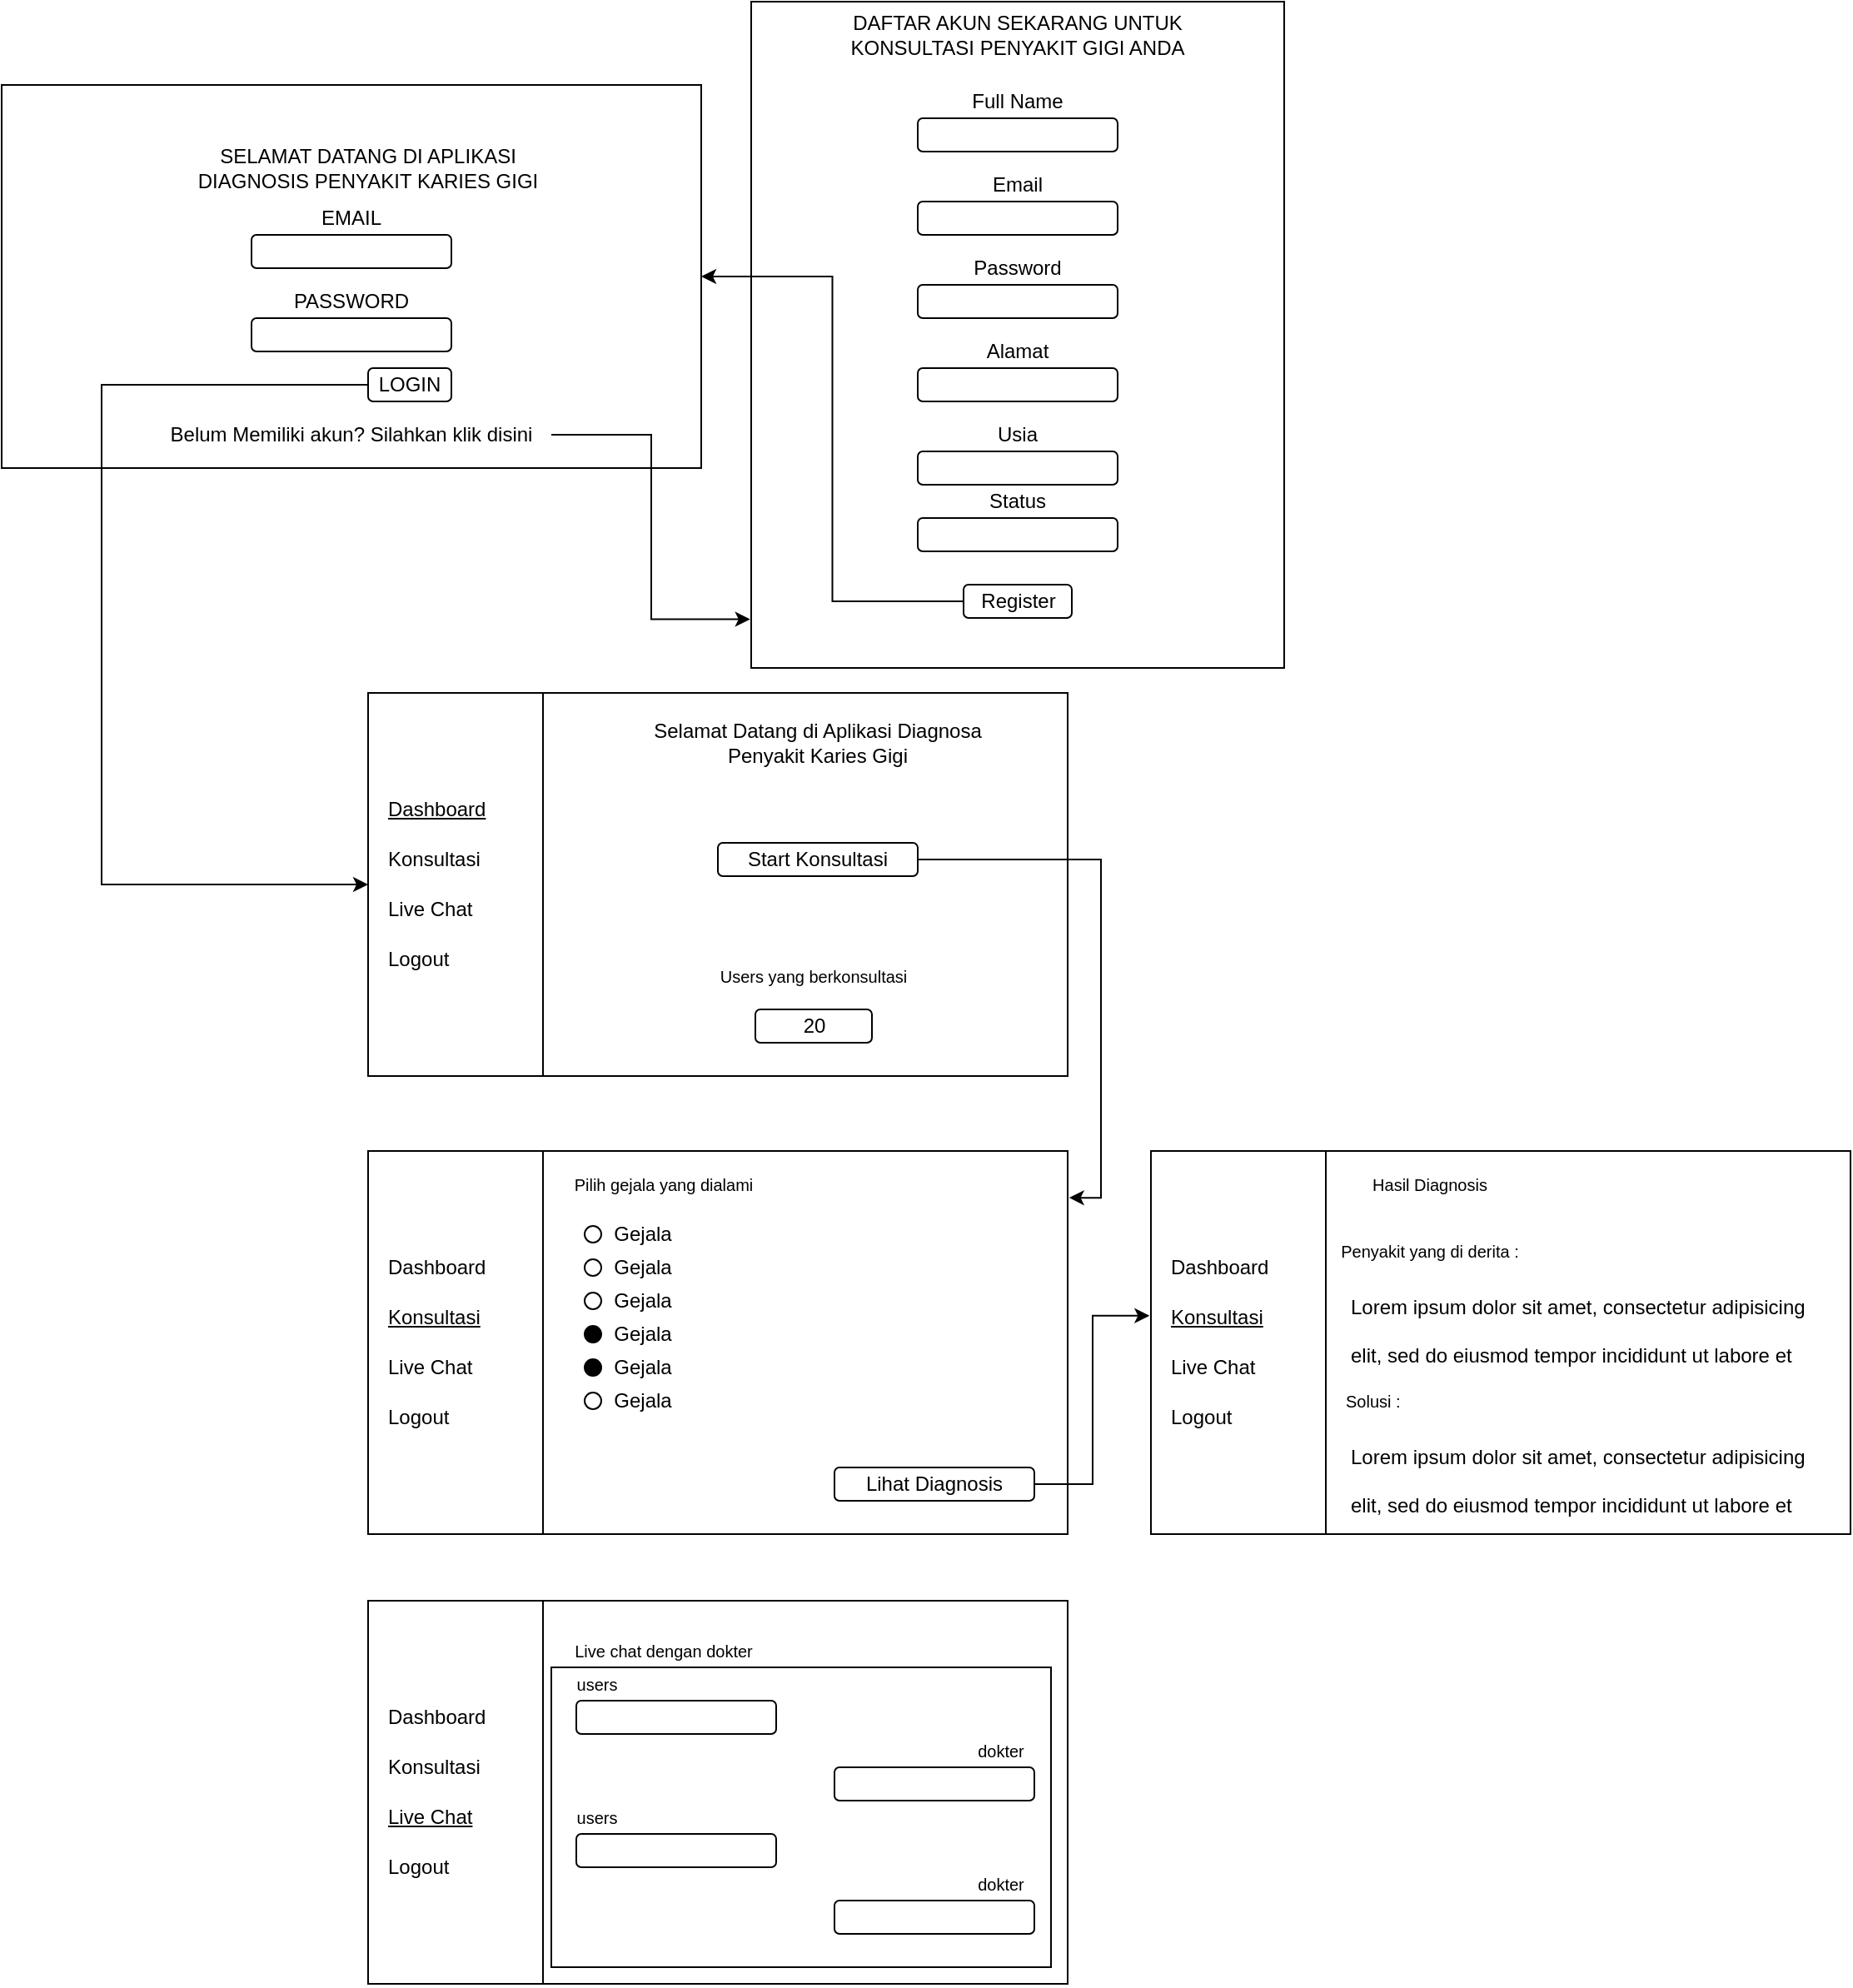 <mxfile version="14.2.9" type="github" pages="3">
  <diagram id="ufYGe8AwDcUvRspxhOR8" name="Page-1">
    <mxGraphModel dx="2204" dy="1050" grid="1" gridSize="10" guides="1" tooltips="1" connect="1" arrows="1" fold="1" page="1" pageScale="1" pageWidth="850" pageHeight="1100" math="0" shadow="0">
      <root>
        <mxCell id="0" />
        <mxCell id="1" parent="0" />
        <mxCell id="BUjUl9G6cNDIRel1FlBK-2" value="" style="rounded=0;whiteSpace=wrap;html=1;" parent="1" vertex="1">
          <mxGeometry x="20" y="70" width="420" height="230" as="geometry" />
        </mxCell>
        <mxCell id="BUjUl9G6cNDIRel1FlBK-3" value="" style="rounded=1;whiteSpace=wrap;html=1;" parent="1" vertex="1">
          <mxGeometry x="170" y="160" width="120" height="20" as="geometry" />
        </mxCell>
        <mxCell id="BUjUl9G6cNDIRel1FlBK-4" value="" style="rounded=1;whiteSpace=wrap;html=1;" parent="1" vertex="1">
          <mxGeometry x="170" y="210" width="120" height="20" as="geometry" />
        </mxCell>
        <mxCell id="BUjUl9G6cNDIRel1FlBK-5" value="EMAIL" style="text;html=1;strokeColor=none;fillColor=none;align=center;verticalAlign=middle;whiteSpace=wrap;rounded=0;" parent="1" vertex="1">
          <mxGeometry x="175" y="140" width="110" height="20" as="geometry" />
        </mxCell>
        <mxCell id="BUjUl9G6cNDIRel1FlBK-6" value="PASSWORD" style="text;html=1;strokeColor=none;fillColor=none;align=center;verticalAlign=middle;whiteSpace=wrap;rounded=0;" parent="1" vertex="1">
          <mxGeometry x="175" y="190" width="110" height="20" as="geometry" />
        </mxCell>
        <mxCell id="7CgW4JwfgHRwJB7mgKtj-3" style="edgeStyle=orthogonalEdgeStyle;rounded=0;orthogonalLoop=1;jettySize=auto;html=1;entryX=0;entryY=0.5;entryDx=0;entryDy=0;" edge="1" parent="1" source="BUjUl9G6cNDIRel1FlBK-8" target="BUjUl9G6cNDIRel1FlBK-47">
          <mxGeometry relative="1" as="geometry">
            <Array as="points">
              <mxPoint x="80" y="250" />
              <mxPoint x="80" y="550" />
            </Array>
          </mxGeometry>
        </mxCell>
        <mxCell id="BUjUl9G6cNDIRel1FlBK-8" value="LOGIN" style="rounded=1;whiteSpace=wrap;html=1;" parent="1" vertex="1">
          <mxGeometry x="240" y="240" width="50" height="20" as="geometry" />
        </mxCell>
        <mxCell id="7CgW4JwfgHRwJB7mgKtj-1" style="edgeStyle=orthogonalEdgeStyle;rounded=0;orthogonalLoop=1;jettySize=auto;html=1;entryX=-0.002;entryY=0.927;entryDx=0;entryDy=0;entryPerimeter=0;" edge="1" parent="1" source="BUjUl9G6cNDIRel1FlBK-9" target="BUjUl9G6cNDIRel1FlBK-10">
          <mxGeometry relative="1" as="geometry" />
        </mxCell>
        <mxCell id="BUjUl9G6cNDIRel1FlBK-9" value="Belum Memiliki akun? Silahkan klik disini" style="text;html=1;strokeColor=none;fillColor=none;align=center;verticalAlign=middle;whiteSpace=wrap;rounded=0;" parent="1" vertex="1">
          <mxGeometry x="110" y="270" width="240" height="20" as="geometry" />
        </mxCell>
        <mxCell id="BUjUl9G6cNDIRel1FlBK-34" value="SELAMAT DATANG DI APLIKASI DIAGNOSIS PENYAKIT KARIES GIGI" style="text;html=1;strokeColor=none;fillColor=none;align=center;verticalAlign=middle;whiteSpace=wrap;rounded=0;" parent="1" vertex="1">
          <mxGeometry x="120" y="110" width="240" height="20" as="geometry" />
        </mxCell>
        <mxCell id="BUjUl9G6cNDIRel1FlBK-47" value="" style="rounded=0;whiteSpace=wrap;html=1;" parent="1" vertex="1">
          <mxGeometry x="240" y="435" width="420" height="230" as="geometry" />
        </mxCell>
        <mxCell id="BUjUl9G6cNDIRel1FlBK-48" value="" style="endArrow=none;html=1;exitX=0.25;exitY=0;exitDx=0;exitDy=0;entryX=0.25;entryY=1;entryDx=0;entryDy=0;entryPerimeter=0;" parent="1" source="BUjUl9G6cNDIRel1FlBK-47" target="BUjUl9G6cNDIRel1FlBK-47" edge="1">
          <mxGeometry width="50" height="50" relative="1" as="geometry">
            <mxPoint x="350" y="575" as="sourcePoint" />
            <mxPoint x="330" y="665" as="targetPoint" />
          </mxGeometry>
        </mxCell>
        <mxCell id="BUjUl9G6cNDIRel1FlBK-49" value="Selamat Datang di Aplikasi Diagnosa Penyakit Karies Gigi" style="text;html=1;strokeColor=none;fillColor=none;align=center;verticalAlign=middle;whiteSpace=wrap;rounded=0;" parent="1" vertex="1">
          <mxGeometry x="410" y="455" width="200" height="20" as="geometry" />
        </mxCell>
        <mxCell id="BUjUl9G6cNDIRel1FlBK-50" value="20" style="rounded=1;whiteSpace=wrap;html=1;" parent="1" vertex="1">
          <mxGeometry x="472.5" y="625" width="70" height="20" as="geometry" />
        </mxCell>
        <mxCell id="BUjUl9G6cNDIRel1FlBK-52" value="&lt;font style=&quot;font-size: 10px&quot;&gt;Users yang berkonsultasi&lt;/font&gt;" style="text;html=1;strokeColor=none;fillColor=none;align=center;verticalAlign=middle;whiteSpace=wrap;rounded=0;" parent="1" vertex="1">
          <mxGeometry x="450" y="595" width="115" height="20" as="geometry" />
        </mxCell>
        <mxCell id="BUjUl9G6cNDIRel1FlBK-53" value="&lt;u&gt;Dashboard&lt;/u&gt;" style="text;html=1;strokeColor=none;fillColor=none;align=left;verticalAlign=middle;whiteSpace=wrap;rounded=0;" parent="1" vertex="1">
          <mxGeometry x="250" y="495" width="60" height="20" as="geometry" />
        </mxCell>
        <mxCell id="BUjUl9G6cNDIRel1FlBK-54" value="Konsultasi" style="text;html=1;strokeColor=none;fillColor=none;align=left;verticalAlign=middle;whiteSpace=wrap;rounded=0;" parent="1" vertex="1">
          <mxGeometry x="250" y="525" width="60" height="20" as="geometry" />
        </mxCell>
        <mxCell id="BUjUl9G6cNDIRel1FlBK-55" value="Live Chat" style="text;html=1;strokeColor=none;fillColor=none;align=left;verticalAlign=middle;whiteSpace=wrap;rounded=0;" parent="1" vertex="1">
          <mxGeometry x="250" y="555" width="60" height="20" as="geometry" />
        </mxCell>
        <mxCell id="BUjUl9G6cNDIRel1FlBK-56" value="Logout" style="text;html=1;strokeColor=none;fillColor=none;align=left;verticalAlign=middle;whiteSpace=wrap;rounded=0;" parent="1" vertex="1">
          <mxGeometry x="250" y="585" width="60" height="20" as="geometry" />
        </mxCell>
        <mxCell id="7CgW4JwfgHRwJB7mgKtj-4" style="edgeStyle=orthogonalEdgeStyle;rounded=0;orthogonalLoop=1;jettySize=auto;html=1;entryX=1.002;entryY=0.122;entryDx=0;entryDy=0;entryPerimeter=0;" edge="1" parent="1" source="BUjUl9G6cNDIRel1FlBK-57" target="BUjUl9G6cNDIRel1FlBK-58">
          <mxGeometry relative="1" as="geometry">
            <Array as="points">
              <mxPoint x="680" y="535" />
              <mxPoint x="680" y="738" />
            </Array>
          </mxGeometry>
        </mxCell>
        <mxCell id="BUjUl9G6cNDIRel1FlBK-57" value="Start Konsultasi" style="rounded=1;whiteSpace=wrap;html=1;" parent="1" vertex="1">
          <mxGeometry x="450" y="525" width="120" height="20" as="geometry" />
        </mxCell>
        <mxCell id="BUjUl9G6cNDIRel1FlBK-93" value="" style="group" parent="1" vertex="1" connectable="0">
          <mxGeometry x="240" y="710" width="420" height="230" as="geometry" />
        </mxCell>
        <mxCell id="BUjUl9G6cNDIRel1FlBK-58" value="" style="rounded=0;whiteSpace=wrap;html=1;" parent="BUjUl9G6cNDIRel1FlBK-93" vertex="1">
          <mxGeometry width="420" height="230" as="geometry" />
        </mxCell>
        <mxCell id="BUjUl9G6cNDIRel1FlBK-59" value="" style="endArrow=none;html=1;exitX=0.25;exitY=0;exitDx=0;exitDy=0;entryX=0.25;entryY=1;entryDx=0;entryDy=0;entryPerimeter=0;" parent="BUjUl9G6cNDIRel1FlBK-93" source="BUjUl9G6cNDIRel1FlBK-58" target="BUjUl9G6cNDIRel1FlBK-58" edge="1">
          <mxGeometry width="50" height="50" relative="1" as="geometry">
            <mxPoint x="110" y="140" as="sourcePoint" />
            <mxPoint x="90" y="230" as="targetPoint" />
          </mxGeometry>
        </mxCell>
        <mxCell id="BUjUl9G6cNDIRel1FlBK-63" value="Dashboard" style="text;html=1;strokeColor=none;fillColor=none;align=left;verticalAlign=middle;whiteSpace=wrap;rounded=0;" parent="BUjUl9G6cNDIRel1FlBK-93" vertex="1">
          <mxGeometry x="10" y="60" width="60" height="20" as="geometry" />
        </mxCell>
        <mxCell id="BUjUl9G6cNDIRel1FlBK-64" value="&lt;u&gt;Konsultasi&lt;/u&gt;" style="text;html=1;strokeColor=none;fillColor=none;align=left;verticalAlign=middle;whiteSpace=wrap;rounded=0;" parent="BUjUl9G6cNDIRel1FlBK-93" vertex="1">
          <mxGeometry x="10" y="90" width="60" height="20" as="geometry" />
        </mxCell>
        <mxCell id="BUjUl9G6cNDIRel1FlBK-65" value="Live Chat" style="text;html=1;strokeColor=none;fillColor=none;align=left;verticalAlign=middle;whiteSpace=wrap;rounded=0;" parent="BUjUl9G6cNDIRel1FlBK-93" vertex="1">
          <mxGeometry x="10" y="120" width="60" height="20" as="geometry" />
        </mxCell>
        <mxCell id="BUjUl9G6cNDIRel1FlBK-66" value="Logout" style="text;html=1;strokeColor=none;fillColor=none;align=left;verticalAlign=middle;whiteSpace=wrap;rounded=0;" parent="BUjUl9G6cNDIRel1FlBK-93" vertex="1">
          <mxGeometry x="10" y="150" width="60" height="20" as="geometry" />
        </mxCell>
        <mxCell id="BUjUl9G6cNDIRel1FlBK-73" value="" style="group" parent="BUjUl9G6cNDIRel1FlBK-93" vertex="1" connectable="0">
          <mxGeometry x="130" y="40" width="55" height="20" as="geometry" />
        </mxCell>
        <mxCell id="BUjUl9G6cNDIRel1FlBK-68" value="" style="ellipse;whiteSpace=wrap;html=1;aspect=fixed;" parent="BUjUl9G6cNDIRel1FlBK-73" vertex="1">
          <mxGeometry y="5" width="10" height="10" as="geometry" />
        </mxCell>
        <mxCell id="BUjUl9G6cNDIRel1FlBK-72" value="Gejala" style="text;html=1;strokeColor=none;fillColor=none;align=center;verticalAlign=middle;whiteSpace=wrap;rounded=0;" parent="BUjUl9G6cNDIRel1FlBK-73" vertex="1">
          <mxGeometry x="15" width="40" height="20" as="geometry" />
        </mxCell>
        <mxCell id="BUjUl9G6cNDIRel1FlBK-74" value="" style="group" parent="BUjUl9G6cNDIRel1FlBK-93" vertex="1" connectable="0">
          <mxGeometry x="130" y="60" width="55" height="20" as="geometry" />
        </mxCell>
        <mxCell id="BUjUl9G6cNDIRel1FlBK-75" value="" style="ellipse;whiteSpace=wrap;html=1;aspect=fixed;" parent="BUjUl9G6cNDIRel1FlBK-74" vertex="1">
          <mxGeometry y="5" width="10" height="10" as="geometry" />
        </mxCell>
        <mxCell id="BUjUl9G6cNDIRel1FlBK-76" value="Gejala" style="text;html=1;strokeColor=none;fillColor=none;align=center;verticalAlign=middle;whiteSpace=wrap;rounded=0;" parent="BUjUl9G6cNDIRel1FlBK-74" vertex="1">
          <mxGeometry x="15" width="40" height="20" as="geometry" />
        </mxCell>
        <mxCell id="BUjUl9G6cNDIRel1FlBK-77" value="" style="group" parent="BUjUl9G6cNDIRel1FlBK-93" vertex="1" connectable="0">
          <mxGeometry x="130" y="80" width="55" height="20" as="geometry" />
        </mxCell>
        <mxCell id="BUjUl9G6cNDIRel1FlBK-78" value="" style="ellipse;whiteSpace=wrap;html=1;aspect=fixed;" parent="BUjUl9G6cNDIRel1FlBK-77" vertex="1">
          <mxGeometry y="5" width="10" height="10" as="geometry" />
        </mxCell>
        <mxCell id="BUjUl9G6cNDIRel1FlBK-79" value="Gejala" style="text;html=1;strokeColor=none;fillColor=none;align=center;verticalAlign=middle;whiteSpace=wrap;rounded=0;" parent="BUjUl9G6cNDIRel1FlBK-77" vertex="1">
          <mxGeometry x="15" width="40" height="20" as="geometry" />
        </mxCell>
        <mxCell id="BUjUl9G6cNDIRel1FlBK-86" value="" style="group" parent="BUjUl9G6cNDIRel1FlBK-93" vertex="1" connectable="0">
          <mxGeometry x="130" y="140" width="55" height="20" as="geometry" />
        </mxCell>
        <mxCell id="BUjUl9G6cNDIRel1FlBK-87" value="" style="ellipse;whiteSpace=wrap;html=1;aspect=fixed;" parent="BUjUl9G6cNDIRel1FlBK-86" vertex="1">
          <mxGeometry y="5" width="10" height="10" as="geometry" />
        </mxCell>
        <mxCell id="BUjUl9G6cNDIRel1FlBK-88" value="Gejala" style="text;html=1;strokeColor=none;fillColor=none;align=center;verticalAlign=middle;whiteSpace=wrap;rounded=0;" parent="BUjUl9G6cNDIRel1FlBK-86" vertex="1">
          <mxGeometry x="15" width="40" height="20" as="geometry" />
        </mxCell>
        <mxCell id="BUjUl9G6cNDIRel1FlBK-89" value="" style="group" parent="BUjUl9G6cNDIRel1FlBK-93" vertex="1" connectable="0">
          <mxGeometry x="130" y="100" width="55" height="20" as="geometry" />
        </mxCell>
        <mxCell id="BUjUl9G6cNDIRel1FlBK-81" value="" style="ellipse;whiteSpace=wrap;html=1;aspect=fixed;fillColor=#000000;" parent="BUjUl9G6cNDIRel1FlBK-89" vertex="1">
          <mxGeometry y="5" width="10" height="10" as="geometry" />
        </mxCell>
        <mxCell id="BUjUl9G6cNDIRel1FlBK-82" value="Gejala" style="text;html=1;strokeColor=none;fillColor=none;align=center;verticalAlign=middle;whiteSpace=wrap;rounded=0;" parent="BUjUl9G6cNDIRel1FlBK-89" vertex="1">
          <mxGeometry x="15" width="40" height="20" as="geometry" />
        </mxCell>
        <mxCell id="BUjUl9G6cNDIRel1FlBK-90" value="" style="group" parent="BUjUl9G6cNDIRel1FlBK-93" vertex="1" connectable="0">
          <mxGeometry x="130" y="120" width="55" height="20" as="geometry" />
        </mxCell>
        <mxCell id="BUjUl9G6cNDIRel1FlBK-84" value="" style="ellipse;whiteSpace=wrap;html=1;aspect=fixed;fillColor=#000000;" parent="BUjUl9G6cNDIRel1FlBK-90" vertex="1">
          <mxGeometry y="5" width="10" height="10" as="geometry" />
        </mxCell>
        <mxCell id="BUjUl9G6cNDIRel1FlBK-85" value="Gejala" style="text;html=1;strokeColor=none;fillColor=none;align=center;verticalAlign=middle;whiteSpace=wrap;rounded=0;" parent="BUjUl9G6cNDIRel1FlBK-90" vertex="1">
          <mxGeometry x="15" width="40" height="20" as="geometry" />
        </mxCell>
        <mxCell id="BUjUl9G6cNDIRel1FlBK-92" value="Lihat Diagnosis" style="rounded=1;whiteSpace=wrap;html=1;" parent="BUjUl9G6cNDIRel1FlBK-93" vertex="1">
          <mxGeometry x="280" y="190" width="120" height="20" as="geometry" />
        </mxCell>
        <mxCell id="BUjUl9G6cNDIRel1FlBK-154" value="&lt;font style=&quot;font-size: 10px&quot;&gt;Pilih gejala yang dialami&lt;/font&gt;" style="text;html=1;strokeColor=none;fillColor=none;align=center;verticalAlign=middle;whiteSpace=wrap;rounded=0;" parent="BUjUl9G6cNDIRel1FlBK-93" vertex="1">
          <mxGeometry x="120" y="10" width="115" height="20" as="geometry" />
        </mxCell>
        <mxCell id="BUjUl9G6cNDIRel1FlBK-126" value="" style="group" parent="1" vertex="1" connectable="0">
          <mxGeometry x="710" y="710" width="420" height="230" as="geometry" />
        </mxCell>
        <mxCell id="BUjUl9G6cNDIRel1FlBK-95" value="" style="rounded=0;whiteSpace=wrap;html=1;imageAspect=1;" parent="BUjUl9G6cNDIRel1FlBK-126" vertex="1">
          <mxGeometry width="420" height="230" as="geometry" />
        </mxCell>
        <mxCell id="BUjUl9G6cNDIRel1FlBK-96" value="" style="endArrow=none;html=1;exitX=0.25;exitY=0;exitDx=0;exitDy=0;entryX=0.25;entryY=1;entryDx=0;entryDy=0;entryPerimeter=0;" parent="BUjUl9G6cNDIRel1FlBK-126" source="BUjUl9G6cNDIRel1FlBK-95" target="BUjUl9G6cNDIRel1FlBK-95" edge="1">
          <mxGeometry width="50" height="50" as="geometry">
            <mxPoint x="110" y="140" as="sourcePoint" />
            <mxPoint x="90" y="230" as="targetPoint" />
          </mxGeometry>
        </mxCell>
        <mxCell id="BUjUl9G6cNDIRel1FlBK-97" value="Dashboard" style="text;html=1;strokeColor=none;fillColor=none;align=left;verticalAlign=middle;whiteSpace=wrap;rounded=0;" parent="BUjUl9G6cNDIRel1FlBK-126" vertex="1">
          <mxGeometry x="10" y="60" width="60" height="20" as="geometry" />
        </mxCell>
        <mxCell id="BUjUl9G6cNDIRel1FlBK-98" value="&lt;u&gt;Konsultasi&lt;/u&gt;" style="text;html=1;strokeColor=none;fillColor=none;align=left;verticalAlign=middle;whiteSpace=wrap;rounded=0;" parent="BUjUl9G6cNDIRel1FlBK-126" vertex="1">
          <mxGeometry x="10" y="90" width="60" height="20" as="geometry" />
        </mxCell>
        <mxCell id="BUjUl9G6cNDIRel1FlBK-99" value="Live Chat" style="text;html=1;strokeColor=none;fillColor=none;align=left;verticalAlign=middle;whiteSpace=wrap;rounded=0;" parent="BUjUl9G6cNDIRel1FlBK-126" vertex="1">
          <mxGeometry x="10" y="120" width="60" height="20" as="geometry" />
        </mxCell>
        <mxCell id="BUjUl9G6cNDIRel1FlBK-100" value="Logout" style="text;html=1;strokeColor=none;fillColor=none;align=left;verticalAlign=middle;whiteSpace=wrap;rounded=0;" parent="BUjUl9G6cNDIRel1FlBK-126" vertex="1">
          <mxGeometry x="10" y="150" width="60" height="20" as="geometry" />
        </mxCell>
        <mxCell id="BUjUl9G6cNDIRel1FlBK-120" value="&lt;font style=&quot;font-size: 10px&quot;&gt;Hasil Diagnosis&lt;/font&gt;" style="text;html=1;strokeColor=none;fillColor=none;align=center;verticalAlign=middle;whiteSpace=wrap;rounded=0;" parent="BUjUl9G6cNDIRel1FlBK-126" vertex="1">
          <mxGeometry x="110" y="10" width="115" height="20" as="geometry" />
        </mxCell>
        <mxCell id="BUjUl9G6cNDIRel1FlBK-121" value="&lt;font style=&quot;font-size: 10px&quot;&gt;Penyakit yang di derita :&lt;/font&gt;" style="text;html=1;strokeColor=none;fillColor=none;align=center;verticalAlign=middle;whiteSpace=wrap;rounded=0;" parent="BUjUl9G6cNDIRel1FlBK-126" vertex="1">
          <mxGeometry x="110" y="50" width="115" height="20" as="geometry" />
        </mxCell>
        <mxCell id="BUjUl9G6cNDIRel1FlBK-123" value="&lt;h1&gt;&lt;span style=&quot;font-size: 12px ; font-weight: normal&quot;&gt;Lorem ipsum dolor sit amet, consectetur adipisicing elit, sed do eiusmod tempor incididunt ut labore et dolore magna aliqua.&lt;/span&gt;&lt;br&gt;&lt;/h1&gt;" style="text;html=1;strokeColor=none;fillColor=none;spacing=5;spacingTop=-20;whiteSpace=wrap;overflow=hidden;rounded=0;" parent="BUjUl9G6cNDIRel1FlBK-126" vertex="1">
          <mxGeometry x="115" y="70" width="285" height="60" as="geometry" />
        </mxCell>
        <mxCell id="BUjUl9G6cNDIRel1FlBK-124" value="&lt;font style=&quot;font-size: 10px&quot;&gt;Solusi :&lt;/font&gt;" style="text;html=1;strokeColor=none;fillColor=none;align=left;verticalAlign=middle;whiteSpace=wrap;rounded=0;" parent="BUjUl9G6cNDIRel1FlBK-126" vertex="1">
          <mxGeometry x="115" y="140" width="55" height="20" as="geometry" />
        </mxCell>
        <mxCell id="BUjUl9G6cNDIRel1FlBK-125" value="&lt;h1&gt;&lt;span style=&quot;font-size: 12px ; font-weight: normal&quot;&gt;Lorem ipsum dolor sit amet, consectetur adipisicing elit, sed do eiusmod tempor incididunt ut labore et dolore magna aliqua.&lt;/span&gt;&lt;br&gt;&lt;/h1&gt;" style="text;html=1;strokeColor=none;fillColor=none;spacing=5;spacingTop=-20;whiteSpace=wrap;overflow=hidden;rounded=0;" parent="BUjUl9G6cNDIRel1FlBK-126" vertex="1">
          <mxGeometry x="115" y="160" width="285" height="60" as="geometry" />
        </mxCell>
        <mxCell id="BUjUl9G6cNDIRel1FlBK-127" value="" style="group" parent="1" vertex="1" connectable="0">
          <mxGeometry x="240" y="980" width="420" height="230" as="geometry" />
        </mxCell>
        <mxCell id="BUjUl9G6cNDIRel1FlBK-128" value="" style="rounded=0;whiteSpace=wrap;html=1;" parent="BUjUl9G6cNDIRel1FlBK-127" vertex="1">
          <mxGeometry width="420" height="230" as="geometry" />
        </mxCell>
        <mxCell id="BUjUl9G6cNDIRel1FlBK-129" value="" style="endArrow=none;html=1;exitX=0.25;exitY=0;exitDx=0;exitDy=0;entryX=0.25;entryY=1;entryDx=0;entryDy=0;entryPerimeter=0;" parent="BUjUl9G6cNDIRel1FlBK-127" source="BUjUl9G6cNDIRel1FlBK-128" target="BUjUl9G6cNDIRel1FlBK-128" edge="1">
          <mxGeometry width="50" height="50" relative="1" as="geometry">
            <mxPoint x="110" y="140" as="sourcePoint" />
            <mxPoint x="90" y="230" as="targetPoint" />
          </mxGeometry>
        </mxCell>
        <mxCell id="BUjUl9G6cNDIRel1FlBK-130" value="Dashboard" style="text;html=1;strokeColor=none;fillColor=none;align=left;verticalAlign=middle;whiteSpace=wrap;rounded=0;" parent="BUjUl9G6cNDIRel1FlBK-127" vertex="1">
          <mxGeometry x="10" y="60" width="60" height="20" as="geometry" />
        </mxCell>
        <mxCell id="BUjUl9G6cNDIRel1FlBK-131" value="Konsultasi" style="text;html=1;strokeColor=none;fillColor=none;align=left;verticalAlign=middle;whiteSpace=wrap;rounded=0;" parent="BUjUl9G6cNDIRel1FlBK-127" vertex="1">
          <mxGeometry x="10" y="90" width="60" height="20" as="geometry" />
        </mxCell>
        <mxCell id="BUjUl9G6cNDIRel1FlBK-132" value="&lt;u&gt;Live Chat&lt;/u&gt;" style="text;html=1;strokeColor=none;fillColor=none;align=left;verticalAlign=middle;whiteSpace=wrap;rounded=0;" parent="BUjUl9G6cNDIRel1FlBK-127" vertex="1">
          <mxGeometry x="10" y="120" width="60" height="20" as="geometry" />
        </mxCell>
        <mxCell id="BUjUl9G6cNDIRel1FlBK-133" value="Logout" style="text;html=1;strokeColor=none;fillColor=none;align=left;verticalAlign=middle;whiteSpace=wrap;rounded=0;" parent="BUjUl9G6cNDIRel1FlBK-127" vertex="1">
          <mxGeometry x="10" y="150" width="60" height="20" as="geometry" />
        </mxCell>
        <mxCell id="BUjUl9G6cNDIRel1FlBK-153" value="" style="rounded=0;whiteSpace=wrap;html=1;fillColor=none;" parent="BUjUl9G6cNDIRel1FlBK-127" vertex="1">
          <mxGeometry x="110" y="40" width="300" height="180" as="geometry" />
        </mxCell>
        <mxCell id="BUjUl9G6cNDIRel1FlBK-158" value="&lt;font style=&quot;font-size: 10px&quot;&gt;Live chat dengan dokter&lt;/font&gt;" style="text;html=1;strokeColor=none;fillColor=none;align=center;verticalAlign=middle;whiteSpace=wrap;rounded=0;" parent="BUjUl9G6cNDIRel1FlBK-127" vertex="1">
          <mxGeometry x="120" y="20" width="115" height="20" as="geometry" />
        </mxCell>
        <mxCell id="BUjUl9G6cNDIRel1FlBK-172" value="" style="group" parent="BUjUl9G6cNDIRel1FlBK-127" vertex="1" connectable="0">
          <mxGeometry x="80" y="40" width="165" height="40" as="geometry" />
        </mxCell>
        <mxCell id="BUjUl9G6cNDIRel1FlBK-155" value="&lt;font style=&quot;font-size: 10px&quot;&gt;users&lt;/font&gt;" style="text;html=1;strokeColor=none;fillColor=none;align=center;verticalAlign=middle;whiteSpace=wrap;rounded=0;" parent="BUjUl9G6cNDIRel1FlBK-172" vertex="1">
          <mxGeometry width="115" height="20" as="geometry" />
        </mxCell>
        <mxCell id="BUjUl9G6cNDIRel1FlBK-157" value="" style="rounded=1;whiteSpace=wrap;html=1;fillColor=none;" parent="BUjUl9G6cNDIRel1FlBK-172" vertex="1">
          <mxGeometry x="45" y="20" width="120" height="20" as="geometry" />
        </mxCell>
        <mxCell id="BUjUl9G6cNDIRel1FlBK-173" value="" style="group" parent="BUjUl9G6cNDIRel1FlBK-127" vertex="1" connectable="0">
          <mxGeometry x="80" y="120" width="165" height="40" as="geometry" />
        </mxCell>
        <mxCell id="BUjUl9G6cNDIRel1FlBK-174" value="&lt;font style=&quot;font-size: 10px&quot;&gt;users&lt;/font&gt;" style="text;html=1;strokeColor=none;fillColor=none;align=center;verticalAlign=middle;whiteSpace=wrap;rounded=0;" parent="BUjUl9G6cNDIRel1FlBK-173" vertex="1">
          <mxGeometry width="115" height="20" as="geometry" />
        </mxCell>
        <mxCell id="BUjUl9G6cNDIRel1FlBK-175" value="" style="rounded=1;whiteSpace=wrap;html=1;fillColor=none;" parent="BUjUl9G6cNDIRel1FlBK-173" vertex="1">
          <mxGeometry x="45" y="20" width="120" height="20" as="geometry" />
        </mxCell>
        <mxCell id="BUjUl9G6cNDIRel1FlBK-177" value="" style="group" parent="BUjUl9G6cNDIRel1FlBK-127" vertex="1" connectable="0">
          <mxGeometry x="280" y="80" width="120" height="40" as="geometry" />
        </mxCell>
        <mxCell id="BUjUl9G6cNDIRel1FlBK-170" value="" style="rounded=1;whiteSpace=wrap;html=1;fillColor=none;" parent="BUjUl9G6cNDIRel1FlBK-177" vertex="1">
          <mxGeometry y="20" width="120" height="20" as="geometry" />
        </mxCell>
        <mxCell id="BUjUl9G6cNDIRel1FlBK-171" value="&lt;font style=&quot;font-size: 10px&quot;&gt;dokter&lt;/font&gt;" style="text;html=1;strokeColor=none;fillColor=none;align=center;verticalAlign=middle;whiteSpace=wrap;rounded=0;" parent="BUjUl9G6cNDIRel1FlBK-177" vertex="1">
          <mxGeometry x="80" width="40" height="20" as="geometry" />
        </mxCell>
        <mxCell id="BUjUl9G6cNDIRel1FlBK-179" value="" style="group" parent="BUjUl9G6cNDIRel1FlBK-127" vertex="1" connectable="0">
          <mxGeometry x="280" y="160" width="120" height="40" as="geometry" />
        </mxCell>
        <mxCell id="BUjUl9G6cNDIRel1FlBK-180" value="" style="rounded=1;whiteSpace=wrap;html=1;fillColor=none;" parent="BUjUl9G6cNDIRel1FlBK-179" vertex="1">
          <mxGeometry y="20" width="120" height="20" as="geometry" />
        </mxCell>
        <mxCell id="BUjUl9G6cNDIRel1FlBK-181" value="&lt;font style=&quot;font-size: 10px&quot;&gt;dokter&lt;/font&gt;" style="text;html=1;strokeColor=none;fillColor=none;align=center;verticalAlign=middle;whiteSpace=wrap;rounded=0;" parent="BUjUl9G6cNDIRel1FlBK-179" vertex="1">
          <mxGeometry x="80" width="40" height="20" as="geometry" />
        </mxCell>
        <mxCell id="BUjUl9G6cNDIRel1FlBK-10" value="" style="rounded=0;whiteSpace=wrap;html=1;" parent="1" vertex="1">
          <mxGeometry x="470" y="20" width="320" height="400" as="geometry" />
        </mxCell>
        <mxCell id="BUjUl9G6cNDIRel1FlBK-15" value="Full Name" style="text;html=1;strokeColor=none;fillColor=none;align=center;verticalAlign=middle;whiteSpace=wrap;rounded=0;" parent="1" vertex="1">
          <mxGeometry x="575" y="70" width="110" height="20" as="geometry" />
        </mxCell>
        <mxCell id="BUjUl9G6cNDIRel1FlBK-16" value="" style="rounded=1;whiteSpace=wrap;html=1;" parent="1" vertex="1">
          <mxGeometry x="570" y="90" width="120" height="20" as="geometry" />
        </mxCell>
        <mxCell id="BUjUl9G6cNDIRel1FlBK-17" value="Email" style="text;html=1;strokeColor=none;fillColor=none;align=center;verticalAlign=middle;whiteSpace=wrap;rounded=0;" parent="1" vertex="1">
          <mxGeometry x="575" y="120" width="110" height="20" as="geometry" />
        </mxCell>
        <mxCell id="BUjUl9G6cNDIRel1FlBK-18" value="" style="rounded=1;whiteSpace=wrap;html=1;" parent="1" vertex="1">
          <mxGeometry x="570" y="140" width="120" height="20" as="geometry" />
        </mxCell>
        <mxCell id="BUjUl9G6cNDIRel1FlBK-24" value="Password" style="text;html=1;strokeColor=none;fillColor=none;align=center;verticalAlign=middle;whiteSpace=wrap;rounded=0;" parent="1" vertex="1">
          <mxGeometry x="575" y="170" width="110" height="20" as="geometry" />
        </mxCell>
        <mxCell id="BUjUl9G6cNDIRel1FlBK-25" value="" style="rounded=1;whiteSpace=wrap;html=1;" parent="1" vertex="1">
          <mxGeometry x="570" y="190" width="120" height="20" as="geometry" />
        </mxCell>
        <mxCell id="BUjUl9G6cNDIRel1FlBK-28" value="" style="rounded=1;whiteSpace=wrap;html=1;" parent="1" vertex="1">
          <mxGeometry x="570" y="240" width="120" height="20" as="geometry" />
        </mxCell>
        <mxCell id="BUjUl9G6cNDIRel1FlBK-29" value="Alamat" style="text;html=1;strokeColor=none;fillColor=none;align=center;verticalAlign=middle;whiteSpace=wrap;rounded=0;" parent="1" vertex="1">
          <mxGeometry x="575" y="220" width="110" height="20" as="geometry" />
        </mxCell>
        <mxCell id="BUjUl9G6cNDIRel1FlBK-30" value="Usia" style="text;html=1;strokeColor=none;fillColor=none;align=center;verticalAlign=middle;whiteSpace=wrap;rounded=0;" parent="1" vertex="1">
          <mxGeometry x="575" y="270" width="110" height="20" as="geometry" />
        </mxCell>
        <mxCell id="BUjUl9G6cNDIRel1FlBK-31" value="" style="rounded=1;whiteSpace=wrap;html=1;" parent="1" vertex="1">
          <mxGeometry x="570" y="290" width="120" height="20" as="geometry" />
        </mxCell>
        <mxCell id="7CgW4JwfgHRwJB7mgKtj-2" style="edgeStyle=orthogonalEdgeStyle;rounded=0;orthogonalLoop=1;jettySize=auto;html=1;entryX=1;entryY=0.5;entryDx=0;entryDy=0;" edge="1" parent="1" source="BUjUl9G6cNDIRel1FlBK-32" target="BUjUl9G6cNDIRel1FlBK-2">
          <mxGeometry relative="1" as="geometry" />
        </mxCell>
        <mxCell id="BUjUl9G6cNDIRel1FlBK-32" value="Register" style="rounded=1;whiteSpace=wrap;html=1;" parent="1" vertex="1">
          <mxGeometry x="597.5" y="370" width="65" height="20" as="geometry" />
        </mxCell>
        <mxCell id="BUjUl9G6cNDIRel1FlBK-7" value="DAFTAR AKUN SEKARANG UNTUK KONSULTASI PENYAKIT GIGI ANDA" style="text;html=1;strokeColor=none;fillColor=none;align=center;verticalAlign=middle;whiteSpace=wrap;rounded=0;" parent="1" vertex="1">
          <mxGeometry x="510" y="30" width="240" height="20" as="geometry" />
        </mxCell>
        <mxCell id="91t1h0TUgja0I-y9PZVK-1" value="" style="rounded=1;whiteSpace=wrap;html=1;" vertex="1" parent="1">
          <mxGeometry x="570" y="330" width="120" height="20" as="geometry" />
        </mxCell>
        <mxCell id="91t1h0TUgja0I-y9PZVK-2" value="Status" style="text;html=1;strokeColor=none;fillColor=none;align=center;verticalAlign=middle;whiteSpace=wrap;rounded=0;" vertex="1" parent="1">
          <mxGeometry x="575" y="310" width="110" height="20" as="geometry" />
        </mxCell>
        <mxCell id="7CgW4JwfgHRwJB7mgKtj-5" style="edgeStyle=orthogonalEdgeStyle;rounded=0;orthogonalLoop=1;jettySize=auto;html=1;entryX=-0.002;entryY=0.43;entryDx=0;entryDy=0;entryPerimeter=0;" edge="1" parent="1" source="BUjUl9G6cNDIRel1FlBK-92" target="BUjUl9G6cNDIRel1FlBK-95">
          <mxGeometry relative="1" as="geometry" />
        </mxCell>
      </root>
    </mxGraphModel>
  </diagram>
  <diagram id="VpVgIDBmdjrZE_xoWY3H" name="Page-2">
    <mxGraphModel dx="1296" dy="685" grid="1" gridSize="10" guides="1" tooltips="1" connect="1" arrows="1" fold="1" page="1" pageScale="1" pageWidth="850" pageHeight="1100" math="0" shadow="0">
      <root>
        <mxCell id="ZMz3rHhzgKNCLFVjE0ih-0" />
        <mxCell id="ZMz3rHhzgKNCLFVjE0ih-1" parent="ZMz3rHhzgKNCLFVjE0ih-0" />
        <mxCell id="jlgUm3aGFelLcURahPIA-14" value="" style="rounded=0;whiteSpace=wrap;html=1;" vertex="1" parent="ZMz3rHhzgKNCLFVjE0ih-1">
          <mxGeometry x="20" y="70" width="420" height="230" as="geometry" />
        </mxCell>
        <mxCell id="jlgUm3aGFelLcURahPIA-15" value="" style="rounded=1;whiteSpace=wrap;html=1;" vertex="1" parent="ZMz3rHhzgKNCLFVjE0ih-1">
          <mxGeometry x="170" y="160" width="120" height="20" as="geometry" />
        </mxCell>
        <mxCell id="jlgUm3aGFelLcURahPIA-16" value="" style="rounded=1;whiteSpace=wrap;html=1;" vertex="1" parent="ZMz3rHhzgKNCLFVjE0ih-1">
          <mxGeometry x="170" y="210" width="120" height="20" as="geometry" />
        </mxCell>
        <mxCell id="jlgUm3aGFelLcURahPIA-17" value="EMAIL" style="text;html=1;strokeColor=none;fillColor=none;align=center;verticalAlign=middle;whiteSpace=wrap;rounded=0;" vertex="1" parent="ZMz3rHhzgKNCLFVjE0ih-1">
          <mxGeometry x="175" y="140" width="110" height="20" as="geometry" />
        </mxCell>
        <mxCell id="jlgUm3aGFelLcURahPIA-18" value="PASSWORD" style="text;html=1;strokeColor=none;fillColor=none;align=center;verticalAlign=middle;whiteSpace=wrap;rounded=0;" vertex="1" parent="ZMz3rHhzgKNCLFVjE0ih-1">
          <mxGeometry x="175" y="190" width="110" height="20" as="geometry" />
        </mxCell>
        <mxCell id="V8A0eW5wxrGBVB3X8yqV-2" style="edgeStyle=orthogonalEdgeStyle;rounded=0;orthogonalLoop=1;jettySize=auto;html=1;entryX=-0.002;entryY=0.626;entryDx=0;entryDy=0;entryPerimeter=0;" edge="1" parent="ZMz3rHhzgKNCLFVjE0ih-1" source="jlgUm3aGFelLcURahPIA-19" target="JieUFlRj2tQSTfePOdFH-0">
          <mxGeometry relative="1" as="geometry">
            <Array as="points">
              <mxPoint x="60" y="250" />
              <mxPoint x="60" y="579" />
            </Array>
          </mxGeometry>
        </mxCell>
        <mxCell id="jlgUm3aGFelLcURahPIA-19" value="LOGIN" style="rounded=1;whiteSpace=wrap;html=1;" vertex="1" parent="ZMz3rHhzgKNCLFVjE0ih-1">
          <mxGeometry x="240" y="240" width="50" height="20" as="geometry" />
        </mxCell>
        <mxCell id="V8A0eW5wxrGBVB3X8yqV-0" style="edgeStyle=orthogonalEdgeStyle;rounded=0;orthogonalLoop=1;jettySize=auto;html=1;entryX=0.012;entryY=0.905;entryDx=0;entryDy=0;entryPerimeter=0;" edge="1" parent="ZMz3rHhzgKNCLFVjE0ih-1" source="jlgUm3aGFelLcURahPIA-20" target="jlgUm3aGFelLcURahPIA-1">
          <mxGeometry relative="1" as="geometry" />
        </mxCell>
        <mxCell id="jlgUm3aGFelLcURahPIA-20" value="Belum Memiliki akun? Silahkan klik disini" style="text;html=1;strokeColor=none;fillColor=none;align=center;verticalAlign=middle;whiteSpace=wrap;rounded=0;" vertex="1" parent="ZMz3rHhzgKNCLFVjE0ih-1">
          <mxGeometry x="110" y="270" width="240" height="20" as="geometry" />
        </mxCell>
        <mxCell id="jlgUm3aGFelLcURahPIA-21" value="SELAMAT DATANG DI APLIKASI DIAGNOSIS PENYAKIT KARIES GIGI" style="text;html=1;strokeColor=none;fillColor=none;align=center;verticalAlign=middle;whiteSpace=wrap;rounded=0;" vertex="1" parent="ZMz3rHhzgKNCLFVjE0ih-1">
          <mxGeometry x="120" y="110" width="240" height="20" as="geometry" />
        </mxCell>
        <mxCell id="JieUFlRj2tQSTfePOdFH-0" value="" style="rounded=0;whiteSpace=wrap;html=1;" vertex="1" parent="ZMz3rHhzgKNCLFVjE0ih-1">
          <mxGeometry x="240" y="435" width="420" height="230" as="geometry" />
        </mxCell>
        <mxCell id="JieUFlRj2tQSTfePOdFH-1" value="" style="endArrow=none;html=1;exitX=0.25;exitY=0;exitDx=0;exitDy=0;entryX=0.25;entryY=1;entryDx=0;entryDy=0;entryPerimeter=0;" edge="1" parent="ZMz3rHhzgKNCLFVjE0ih-1" source="JieUFlRj2tQSTfePOdFH-0" target="JieUFlRj2tQSTfePOdFH-0">
          <mxGeometry width="50" height="50" relative="1" as="geometry">
            <mxPoint x="350" y="575" as="sourcePoint" />
            <mxPoint x="330" y="665" as="targetPoint" />
          </mxGeometry>
        </mxCell>
        <mxCell id="JieUFlRj2tQSTfePOdFH-2" value="Selamat Datang di Aplikasi Diagnosa Penyakit Karies Gigi" style="text;html=1;strokeColor=none;fillColor=none;align=center;verticalAlign=middle;whiteSpace=wrap;rounded=0;" vertex="1" parent="ZMz3rHhzgKNCLFVjE0ih-1">
          <mxGeometry x="410" y="455" width="200" height="20" as="geometry" />
        </mxCell>
        <mxCell id="JieUFlRj2tQSTfePOdFH-3" value="20" style="rounded=1;whiteSpace=wrap;html=1;" vertex="1" parent="ZMz3rHhzgKNCLFVjE0ih-1">
          <mxGeometry x="472.5" y="625" width="70" height="20" as="geometry" />
        </mxCell>
        <mxCell id="JieUFlRj2tQSTfePOdFH-4" value="&lt;font style=&quot;font-size: 10px&quot;&gt;Users yang berkonsultasi&lt;/font&gt;" style="text;html=1;strokeColor=none;fillColor=none;align=center;verticalAlign=middle;whiteSpace=wrap;rounded=0;" vertex="1" parent="ZMz3rHhzgKNCLFVjE0ih-1">
          <mxGeometry x="450" y="595" width="115" height="20" as="geometry" />
        </mxCell>
        <mxCell id="JieUFlRj2tQSTfePOdFH-5" value="&lt;u&gt;Dashboard&lt;/u&gt;" style="text;html=1;strokeColor=none;fillColor=none;align=left;verticalAlign=middle;whiteSpace=wrap;rounded=0;" vertex="1" parent="ZMz3rHhzgKNCLFVjE0ih-1">
          <mxGeometry x="250" y="495" width="60" height="20" as="geometry" />
        </mxCell>
        <mxCell id="JieUFlRj2tQSTfePOdFH-7" value="Live Chat" style="text;html=1;strokeColor=none;fillColor=none;align=left;verticalAlign=middle;whiteSpace=wrap;rounded=0;" vertex="1" parent="ZMz3rHhzgKNCLFVjE0ih-1">
          <mxGeometry x="250" y="515" width="60" height="20" as="geometry" />
        </mxCell>
        <mxCell id="JieUFlRj2tQSTfePOdFH-8" value="Logout" style="text;html=1;strokeColor=none;fillColor=none;align=left;verticalAlign=middle;whiteSpace=wrap;rounded=0;" vertex="1" parent="ZMz3rHhzgKNCLFVjE0ih-1">
          <mxGeometry x="250" y="535" width="60" height="20" as="geometry" />
        </mxCell>
        <mxCell id="V8A0eW5wxrGBVB3X8yqV-3" style="edgeStyle=orthogonalEdgeStyle;rounded=0;orthogonalLoop=1;jettySize=auto;html=1;entryX=1;entryY=0.5;entryDx=0;entryDy=0;" edge="1" parent="ZMz3rHhzgKNCLFVjE0ih-1" source="JieUFlRj2tQSTfePOdFH-9" target="axK-jq4ZNDasIEqelf1Q-1">
          <mxGeometry relative="1" as="geometry">
            <Array as="points">
              <mxPoint x="740" y="535" />
              <mxPoint x="740" y="805" />
            </Array>
          </mxGeometry>
        </mxCell>
        <mxCell id="JieUFlRj2tQSTfePOdFH-9" value="Start live Chat" style="rounded=1;whiteSpace=wrap;html=1;" vertex="1" parent="ZMz3rHhzgKNCLFVjE0ih-1">
          <mxGeometry x="450" y="525" width="120" height="20" as="geometry" />
        </mxCell>
        <mxCell id="axK-jq4ZNDasIEqelf1Q-0" value="" style="group" vertex="1" connectable="0" parent="ZMz3rHhzgKNCLFVjE0ih-1">
          <mxGeometry x="240" y="690" width="420" height="230" as="geometry" />
        </mxCell>
        <mxCell id="axK-jq4ZNDasIEqelf1Q-1" value="" style="rounded=0;whiteSpace=wrap;html=1;" vertex="1" parent="axK-jq4ZNDasIEqelf1Q-0">
          <mxGeometry width="420" height="230" as="geometry" />
        </mxCell>
        <mxCell id="axK-jq4ZNDasIEqelf1Q-2" value="" style="endArrow=none;html=1;exitX=0.25;exitY=0;exitDx=0;exitDy=0;entryX=0.25;entryY=1;entryDx=0;entryDy=0;entryPerimeter=0;" edge="1" parent="axK-jq4ZNDasIEqelf1Q-0" source="axK-jq4ZNDasIEqelf1Q-1" target="axK-jq4ZNDasIEqelf1Q-1">
          <mxGeometry width="50" height="50" relative="1" as="geometry">
            <mxPoint x="110" y="140" as="sourcePoint" />
            <mxPoint x="90" y="230" as="targetPoint" />
          </mxGeometry>
        </mxCell>
        <mxCell id="axK-jq4ZNDasIEqelf1Q-3" value="Dashboard" style="text;html=1;strokeColor=none;fillColor=none;align=left;verticalAlign=middle;whiteSpace=wrap;rounded=0;" vertex="1" parent="axK-jq4ZNDasIEqelf1Q-0">
          <mxGeometry x="10" y="60" width="60" height="20" as="geometry" />
        </mxCell>
        <mxCell id="axK-jq4ZNDasIEqelf1Q-5" value="&lt;u&gt;Live Chat&lt;/u&gt;" style="text;html=1;strokeColor=none;fillColor=none;align=left;verticalAlign=middle;whiteSpace=wrap;rounded=0;" vertex="1" parent="axK-jq4ZNDasIEqelf1Q-0">
          <mxGeometry x="10" y="80" width="60" height="20" as="geometry" />
        </mxCell>
        <mxCell id="axK-jq4ZNDasIEqelf1Q-6" value="Logout" style="text;html=1;strokeColor=none;fillColor=none;align=left;verticalAlign=middle;whiteSpace=wrap;rounded=0;" vertex="1" parent="axK-jq4ZNDasIEqelf1Q-0">
          <mxGeometry x="10" y="105" width="60" height="20" as="geometry" />
        </mxCell>
        <mxCell id="axK-jq4ZNDasIEqelf1Q-7" value="" style="rounded=0;whiteSpace=wrap;html=1;fillColor=none;" vertex="1" parent="axK-jq4ZNDasIEqelf1Q-0">
          <mxGeometry x="110" y="40" width="300" height="180" as="geometry" />
        </mxCell>
        <mxCell id="axK-jq4ZNDasIEqelf1Q-8" value="&lt;font style=&quot;font-size: 10px&quot;&gt;Live chat dengan users&lt;/font&gt;" style="text;html=1;strokeColor=none;fillColor=none;align=center;verticalAlign=middle;whiteSpace=wrap;rounded=0;" vertex="1" parent="axK-jq4ZNDasIEqelf1Q-0">
          <mxGeometry x="120" y="20" width="115" height="20" as="geometry" />
        </mxCell>
        <mxCell id="axK-jq4ZNDasIEqelf1Q-9" value="" style="group" vertex="1" connectable="0" parent="axK-jq4ZNDasIEqelf1Q-0">
          <mxGeometry x="80" y="40" width="165" height="40" as="geometry" />
        </mxCell>
        <mxCell id="axK-jq4ZNDasIEqelf1Q-10" value="&lt;font style=&quot;font-size: 10px&quot;&gt;dokter&lt;/font&gt;" style="text;html=1;strokeColor=none;fillColor=none;align=center;verticalAlign=middle;whiteSpace=wrap;rounded=0;" vertex="1" parent="axK-jq4ZNDasIEqelf1Q-9">
          <mxGeometry width="115" height="20" as="geometry" />
        </mxCell>
        <mxCell id="axK-jq4ZNDasIEqelf1Q-11" value="" style="rounded=1;whiteSpace=wrap;html=1;fillColor=none;" vertex="1" parent="axK-jq4ZNDasIEqelf1Q-9">
          <mxGeometry x="45" y="20" width="120" height="20" as="geometry" />
        </mxCell>
        <mxCell id="axK-jq4ZNDasIEqelf1Q-12" value="" style="group" vertex="1" connectable="0" parent="axK-jq4ZNDasIEqelf1Q-0">
          <mxGeometry x="80" y="120" width="165" height="40" as="geometry" />
        </mxCell>
        <mxCell id="axK-jq4ZNDasIEqelf1Q-13" value="&lt;font style=&quot;font-size: 10px&quot;&gt;dokter&lt;/font&gt;" style="text;html=1;strokeColor=none;fillColor=none;align=center;verticalAlign=middle;whiteSpace=wrap;rounded=0;" vertex="1" parent="axK-jq4ZNDasIEqelf1Q-12">
          <mxGeometry width="115" height="20" as="geometry" />
        </mxCell>
        <mxCell id="axK-jq4ZNDasIEqelf1Q-14" value="" style="rounded=1;whiteSpace=wrap;html=1;fillColor=none;" vertex="1" parent="axK-jq4ZNDasIEqelf1Q-12">
          <mxGeometry x="45" y="20" width="120" height="20" as="geometry" />
        </mxCell>
        <mxCell id="axK-jq4ZNDasIEqelf1Q-15" value="" style="group" vertex="1" connectable="0" parent="axK-jq4ZNDasIEqelf1Q-0">
          <mxGeometry x="280" y="80" width="120" height="40" as="geometry" />
        </mxCell>
        <mxCell id="axK-jq4ZNDasIEqelf1Q-16" value="" style="rounded=1;whiteSpace=wrap;html=1;fillColor=none;" vertex="1" parent="axK-jq4ZNDasIEqelf1Q-15">
          <mxGeometry y="20" width="120" height="20" as="geometry" />
        </mxCell>
        <mxCell id="axK-jq4ZNDasIEqelf1Q-17" value="&lt;font style=&quot;font-size: 10px&quot;&gt;users&lt;/font&gt;" style="text;html=1;strokeColor=none;fillColor=none;align=center;verticalAlign=middle;whiteSpace=wrap;rounded=0;" vertex="1" parent="axK-jq4ZNDasIEqelf1Q-15">
          <mxGeometry x="80" width="40" height="20" as="geometry" />
        </mxCell>
        <mxCell id="axK-jq4ZNDasIEqelf1Q-18" value="" style="group" vertex="1" connectable="0" parent="axK-jq4ZNDasIEqelf1Q-0">
          <mxGeometry x="280" y="160" width="120" height="40" as="geometry" />
        </mxCell>
        <mxCell id="axK-jq4ZNDasIEqelf1Q-19" value="" style="rounded=1;whiteSpace=wrap;html=1;fillColor=none;" vertex="1" parent="axK-jq4ZNDasIEqelf1Q-18">
          <mxGeometry y="20" width="120" height="20" as="geometry" />
        </mxCell>
        <mxCell id="axK-jq4ZNDasIEqelf1Q-20" value="&lt;font style=&quot;font-size: 10px&quot;&gt;users&lt;/font&gt;" style="text;html=1;strokeColor=none;fillColor=none;align=center;verticalAlign=middle;whiteSpace=wrap;rounded=0;" vertex="1" parent="axK-jq4ZNDasIEqelf1Q-18">
          <mxGeometry x="80" width="40" height="20" as="geometry" />
        </mxCell>
        <mxCell id="jlgUm3aGFelLcURahPIA-1" value="" style="rounded=0;whiteSpace=wrap;html=1;" vertex="1" parent="ZMz3rHhzgKNCLFVjE0ih-1">
          <mxGeometry x="470" y="20" width="320" height="400" as="geometry" />
        </mxCell>
        <mxCell id="jlgUm3aGFelLcURahPIA-2" value="Full Name" style="text;html=1;strokeColor=none;fillColor=none;align=center;verticalAlign=middle;whiteSpace=wrap;rounded=0;" vertex="1" parent="ZMz3rHhzgKNCLFVjE0ih-1">
          <mxGeometry x="575" y="70" width="110" height="20" as="geometry" />
        </mxCell>
        <mxCell id="jlgUm3aGFelLcURahPIA-3" value="" style="rounded=1;whiteSpace=wrap;html=1;" vertex="1" parent="ZMz3rHhzgKNCLFVjE0ih-1">
          <mxGeometry x="570" y="90" width="120" height="20" as="geometry" />
        </mxCell>
        <mxCell id="jlgUm3aGFelLcURahPIA-4" value="Email" style="text;html=1;strokeColor=none;fillColor=none;align=center;verticalAlign=middle;whiteSpace=wrap;rounded=0;" vertex="1" parent="ZMz3rHhzgKNCLFVjE0ih-1">
          <mxGeometry x="575" y="120" width="110" height="20" as="geometry" />
        </mxCell>
        <mxCell id="jlgUm3aGFelLcURahPIA-5" value="" style="rounded=1;whiteSpace=wrap;html=1;" vertex="1" parent="ZMz3rHhzgKNCLFVjE0ih-1">
          <mxGeometry x="570" y="140" width="120" height="20" as="geometry" />
        </mxCell>
        <mxCell id="jlgUm3aGFelLcURahPIA-6" value="Password" style="text;html=1;strokeColor=none;fillColor=none;align=center;verticalAlign=middle;whiteSpace=wrap;rounded=0;" vertex="1" parent="ZMz3rHhzgKNCLFVjE0ih-1">
          <mxGeometry x="575" y="170" width="110" height="20" as="geometry" />
        </mxCell>
        <mxCell id="jlgUm3aGFelLcURahPIA-7" value="" style="rounded=1;whiteSpace=wrap;html=1;" vertex="1" parent="ZMz3rHhzgKNCLFVjE0ih-1">
          <mxGeometry x="570" y="190" width="120" height="20" as="geometry" />
        </mxCell>
        <mxCell id="jlgUm3aGFelLcURahPIA-8" value="" style="rounded=1;whiteSpace=wrap;html=1;" vertex="1" parent="ZMz3rHhzgKNCLFVjE0ih-1">
          <mxGeometry x="570" y="240" width="120" height="20" as="geometry" />
        </mxCell>
        <mxCell id="jlgUm3aGFelLcURahPIA-9" value="Alamat" style="text;html=1;strokeColor=none;fillColor=none;align=center;verticalAlign=middle;whiteSpace=wrap;rounded=0;" vertex="1" parent="ZMz3rHhzgKNCLFVjE0ih-1">
          <mxGeometry x="575" y="220" width="110" height="20" as="geometry" />
        </mxCell>
        <mxCell id="jlgUm3aGFelLcURahPIA-10" value="Usia" style="text;html=1;strokeColor=none;fillColor=none;align=center;verticalAlign=middle;whiteSpace=wrap;rounded=0;" vertex="1" parent="ZMz3rHhzgKNCLFVjE0ih-1">
          <mxGeometry x="575" y="270" width="110" height="20" as="geometry" />
        </mxCell>
        <mxCell id="jlgUm3aGFelLcURahPIA-11" value="" style="rounded=1;whiteSpace=wrap;html=1;" vertex="1" parent="ZMz3rHhzgKNCLFVjE0ih-1">
          <mxGeometry x="570" y="290" width="120" height="20" as="geometry" />
        </mxCell>
        <mxCell id="V8A0eW5wxrGBVB3X8yqV-4" style="edgeStyle=orthogonalEdgeStyle;rounded=0;orthogonalLoop=1;jettySize=auto;html=1;entryX=1;entryY=0.5;entryDx=0;entryDy=0;" edge="1" parent="ZMz3rHhzgKNCLFVjE0ih-1" source="jlgUm3aGFelLcURahPIA-12" target="jlgUm3aGFelLcURahPIA-14">
          <mxGeometry relative="1" as="geometry" />
        </mxCell>
        <mxCell id="jlgUm3aGFelLcURahPIA-12" value="Register" style="rounded=1;whiteSpace=wrap;html=1;" vertex="1" parent="ZMz3rHhzgKNCLFVjE0ih-1">
          <mxGeometry x="597.5" y="380" width="65" height="20" as="geometry" />
        </mxCell>
        <mxCell id="jlgUm3aGFelLcURahPIA-13" value="DAFTAR AKUN SEKARANG UNTUK KONSULTASI PENYAKIT GIGI ANDA" style="text;html=1;strokeColor=none;fillColor=none;align=center;verticalAlign=middle;whiteSpace=wrap;rounded=0;" vertex="1" parent="ZMz3rHhzgKNCLFVjE0ih-1">
          <mxGeometry x="510" y="30" width="240" height="20" as="geometry" />
        </mxCell>
        <mxCell id="BXOYCcg4CLwoMcr55x_M-0" value="Status" style="text;html=1;strokeColor=none;fillColor=none;align=center;verticalAlign=middle;whiteSpace=wrap;rounded=0;" vertex="1" parent="ZMz3rHhzgKNCLFVjE0ih-1">
          <mxGeometry x="575" y="320" width="110" height="20" as="geometry" />
        </mxCell>
        <mxCell id="BXOYCcg4CLwoMcr55x_M-1" value="" style="rounded=1;whiteSpace=wrap;html=1;" vertex="1" parent="ZMz3rHhzgKNCLFVjE0ih-1">
          <mxGeometry x="570" y="340" width="120" height="20" as="geometry" />
        </mxCell>
      </root>
    </mxGraphModel>
  </diagram>
  <diagram id="95JwpTJMcDOcR9KlNUsr" name="Page-3">
    <mxGraphModel dx="2204" dy="1164" grid="1" gridSize="10" guides="1" tooltips="1" connect="1" arrows="1" fold="1" page="1" pageScale="1" pageWidth="850" pageHeight="1100" math="0" shadow="0">
      <root>
        <mxCell id="YScfqoqFNXq5yq5dGxt--0" />
        <mxCell id="YScfqoqFNXq5yq5dGxt--1" parent="YScfqoqFNXq5yq5dGxt--0" />
        <mxCell id="E7T8cbsla1G7t-3Ee1RU-14" value="" style="rounded=0;whiteSpace=wrap;html=1;" vertex="1" parent="YScfqoqFNXq5yq5dGxt--1">
          <mxGeometry x="20" y="70" width="420" height="230" as="geometry" />
        </mxCell>
        <mxCell id="E7T8cbsla1G7t-3Ee1RU-15" value="" style="rounded=1;whiteSpace=wrap;html=1;" vertex="1" parent="YScfqoqFNXq5yq5dGxt--1">
          <mxGeometry x="170" y="160" width="120" height="20" as="geometry" />
        </mxCell>
        <mxCell id="E7T8cbsla1G7t-3Ee1RU-16" value="" style="rounded=1;whiteSpace=wrap;html=1;" vertex="1" parent="YScfqoqFNXq5yq5dGxt--1">
          <mxGeometry x="170" y="210" width="120" height="20" as="geometry" />
        </mxCell>
        <mxCell id="E7T8cbsla1G7t-3Ee1RU-17" value="EMAIL" style="text;html=1;strokeColor=none;fillColor=none;align=center;verticalAlign=middle;whiteSpace=wrap;rounded=0;" vertex="1" parent="YScfqoqFNXq5yq5dGxt--1">
          <mxGeometry x="175" y="140" width="110" height="20" as="geometry" />
        </mxCell>
        <mxCell id="E7T8cbsla1G7t-3Ee1RU-18" value="PASSWORD" style="text;html=1;strokeColor=none;fillColor=none;align=center;verticalAlign=middle;whiteSpace=wrap;rounded=0;" vertex="1" parent="YScfqoqFNXq5yq5dGxt--1">
          <mxGeometry x="175" y="190" width="110" height="20" as="geometry" />
        </mxCell>
        <mxCell id="e1m8GT0WcIawmrUXCJiS-106" style="edgeStyle=orthogonalEdgeStyle;rounded=0;orthogonalLoop=1;jettySize=auto;html=1;entryX=0;entryY=0.25;entryDx=0;entryDy=0;" edge="1" parent="YScfqoqFNXq5yq5dGxt--1" source="E7T8cbsla1G7t-3Ee1RU-19" target="E7T8cbsla1G7t-3Ee1RU-22">
          <mxGeometry relative="1" as="geometry">
            <Array as="points">
              <mxPoint x="410" y="250" />
              <mxPoint x="410" y="128" />
            </Array>
          </mxGeometry>
        </mxCell>
        <mxCell id="E7T8cbsla1G7t-3Ee1RU-19" value="LOGIN" style="rounded=1;whiteSpace=wrap;html=1;" vertex="1" parent="YScfqoqFNXq5yq5dGxt--1">
          <mxGeometry x="240" y="240" width="50" height="20" as="geometry" />
        </mxCell>
        <mxCell id="E7T8cbsla1G7t-3Ee1RU-20" value="Belum Memiliki akun? Silahkan klik disini" style="text;html=1;strokeColor=none;fillColor=none;align=center;verticalAlign=middle;whiteSpace=wrap;rounded=0;" vertex="1" parent="YScfqoqFNXq5yq5dGxt--1">
          <mxGeometry x="110" y="270" width="240" height="20" as="geometry" />
        </mxCell>
        <mxCell id="E7T8cbsla1G7t-3Ee1RU-21" value="SELAMAT DATANG DI APLIKASI DIAGNOSIS PENYAKIT KARIES GIGI" style="text;html=1;strokeColor=none;fillColor=none;align=center;verticalAlign=middle;whiteSpace=wrap;rounded=0;" vertex="1" parent="YScfqoqFNXq5yq5dGxt--1">
          <mxGeometry x="120" y="110" width="240" height="20" as="geometry" />
        </mxCell>
        <mxCell id="E7T8cbsla1G7t-3Ee1RU-22" value="" style="rounded=0;whiteSpace=wrap;html=1;" vertex="1" parent="YScfqoqFNXq5yq5dGxt--1">
          <mxGeometry x="470" y="70" width="420" height="230" as="geometry" />
        </mxCell>
        <mxCell id="E7T8cbsla1G7t-3Ee1RU-23" value="" style="endArrow=none;html=1;exitX=0.25;exitY=0;exitDx=0;exitDy=0;entryX=0.25;entryY=1;entryDx=0;entryDy=0;entryPerimeter=0;" edge="1" parent="YScfqoqFNXq5yq5dGxt--1" source="E7T8cbsla1G7t-3Ee1RU-22" target="E7T8cbsla1G7t-3Ee1RU-22">
          <mxGeometry width="50" height="50" relative="1" as="geometry">
            <mxPoint x="580" y="210" as="sourcePoint" />
            <mxPoint x="560" y="300" as="targetPoint" />
          </mxGeometry>
        </mxCell>
        <mxCell id="E7T8cbsla1G7t-3Ee1RU-24" value="Selamat Datang di Aplikasi Diagnosa Penyakit Karies Gigi" style="text;html=1;strokeColor=none;fillColor=none;align=center;verticalAlign=middle;whiteSpace=wrap;rounded=0;" vertex="1" parent="YScfqoqFNXq5yq5dGxt--1">
          <mxGeometry x="640" y="90" width="200" height="20" as="geometry" />
        </mxCell>
        <mxCell id="E7T8cbsla1G7t-3Ee1RU-25" value="20" style="rounded=1;whiteSpace=wrap;html=1;" vertex="1" parent="YScfqoqFNXq5yq5dGxt--1">
          <mxGeometry x="702.5" y="260" width="70" height="20" as="geometry" />
        </mxCell>
        <mxCell id="E7T8cbsla1G7t-3Ee1RU-26" value="&lt;font style=&quot;font-size: 10px&quot;&gt;Users yang berkonsultasi&lt;/font&gt;" style="text;html=1;strokeColor=none;fillColor=none;align=center;verticalAlign=middle;whiteSpace=wrap;rounded=0;" vertex="1" parent="YScfqoqFNXq5yq5dGxt--1">
          <mxGeometry x="680" y="230" width="115" height="20" as="geometry" />
        </mxCell>
        <mxCell id="E7T8cbsla1G7t-3Ee1RU-27" value="&lt;u&gt;Dashboard&lt;/u&gt;" style="text;html=1;strokeColor=none;fillColor=none;align=left;verticalAlign=middle;whiteSpace=wrap;rounded=0;" vertex="1" parent="YScfqoqFNXq5yq5dGxt--1">
          <mxGeometry x="480" y="130" width="60" height="20" as="geometry" />
        </mxCell>
        <mxCell id="E7T8cbsla1G7t-3Ee1RU-28" value="Gejala" style="text;html=1;strokeColor=none;fillColor=none;align=left;verticalAlign=middle;whiteSpace=wrap;rounded=0;" vertex="1" parent="YScfqoqFNXq5yq5dGxt--1">
          <mxGeometry x="480" y="150" width="60" height="20" as="geometry" />
        </mxCell>
        <mxCell id="E7T8cbsla1G7t-3Ee1RU-29" value="Penyakit" style="text;html=1;strokeColor=none;fillColor=none;align=left;verticalAlign=middle;whiteSpace=wrap;rounded=0;" vertex="1" parent="YScfqoqFNXq5yq5dGxt--1">
          <mxGeometry x="480" y="175" width="60" height="20" as="geometry" />
        </mxCell>
        <mxCell id="E7T8cbsla1G7t-3Ee1RU-30" value="Rules" style="text;html=1;strokeColor=none;fillColor=none;align=left;verticalAlign=middle;whiteSpace=wrap;rounded=0;" vertex="1" parent="YScfqoqFNXq5yq5dGxt--1">
          <mxGeometry x="480" y="200" width="60" height="20" as="geometry" />
        </mxCell>
        <mxCell id="E7T8cbsla1G7t-3Ee1RU-71" value="" style="group" vertex="1" connectable="0" parent="YScfqoqFNXq5yq5dGxt--1">
          <mxGeometry x="470" y="1110" width="420" height="230" as="geometry" />
        </mxCell>
        <mxCell id="E7T8cbsla1G7t-3Ee1RU-72" value="" style="rounded=0;whiteSpace=wrap;html=1;" vertex="1" parent="E7T8cbsla1G7t-3Ee1RU-71">
          <mxGeometry width="420" height="230" as="geometry" />
        </mxCell>
        <mxCell id="E7T8cbsla1G7t-3Ee1RU-73" value="" style="endArrow=none;html=1;exitX=0.25;exitY=0;exitDx=0;exitDy=0;entryX=0.25;entryY=1;entryDx=0;entryDy=0;entryPerimeter=0;" edge="1" parent="E7T8cbsla1G7t-3Ee1RU-71" source="E7T8cbsla1G7t-3Ee1RU-72" target="E7T8cbsla1G7t-3Ee1RU-72">
          <mxGeometry width="50" height="50" relative="1" as="geometry">
            <mxPoint x="110" y="140" as="sourcePoint" />
            <mxPoint x="90" y="230" as="targetPoint" />
          </mxGeometry>
        </mxCell>
        <mxCell id="E7T8cbsla1G7t-3Ee1RU-74" value="Dashboard" style="text;html=1;strokeColor=none;fillColor=none;align=left;verticalAlign=middle;whiteSpace=wrap;rounded=0;" vertex="1" parent="E7T8cbsla1G7t-3Ee1RU-71">
          <mxGeometry x="10" y="60" width="60" height="20" as="geometry" />
        </mxCell>
        <mxCell id="E7T8cbsla1G7t-3Ee1RU-75" value="Konsultasi" style="text;html=1;strokeColor=none;fillColor=none;align=left;verticalAlign=middle;whiteSpace=wrap;rounded=0;" vertex="1" parent="E7T8cbsla1G7t-3Ee1RU-71">
          <mxGeometry x="10" y="90" width="60" height="20" as="geometry" />
        </mxCell>
        <mxCell id="E7T8cbsla1G7t-3Ee1RU-76" value="&lt;u&gt;Live Chat&lt;/u&gt;" style="text;html=1;strokeColor=none;fillColor=none;align=left;verticalAlign=middle;whiteSpace=wrap;rounded=0;" vertex="1" parent="E7T8cbsla1G7t-3Ee1RU-71">
          <mxGeometry x="10" y="120" width="60" height="20" as="geometry" />
        </mxCell>
        <mxCell id="E7T8cbsla1G7t-3Ee1RU-77" value="Logout" style="text;html=1;strokeColor=none;fillColor=none;align=left;verticalAlign=middle;whiteSpace=wrap;rounded=0;" vertex="1" parent="E7T8cbsla1G7t-3Ee1RU-71">
          <mxGeometry x="10" y="150" width="60" height="20" as="geometry" />
        </mxCell>
        <mxCell id="E7T8cbsla1G7t-3Ee1RU-78" value="" style="rounded=0;whiteSpace=wrap;html=1;fillColor=none;" vertex="1" parent="E7T8cbsla1G7t-3Ee1RU-71">
          <mxGeometry x="110" y="40" width="300" height="180" as="geometry" />
        </mxCell>
        <mxCell id="E7T8cbsla1G7t-3Ee1RU-79" value="&lt;font style=&quot;font-size: 10px&quot;&gt;Live chat&amp;nbsp;&lt;/font&gt;" style="text;html=1;strokeColor=none;fillColor=none;align=center;verticalAlign=middle;whiteSpace=wrap;rounded=0;" vertex="1" parent="E7T8cbsla1G7t-3Ee1RU-71">
          <mxGeometry x="80" y="20" width="115" height="20" as="geometry" />
        </mxCell>
        <mxCell id="E7T8cbsla1G7t-3Ee1RU-80" value="" style="group" vertex="1" connectable="0" parent="E7T8cbsla1G7t-3Ee1RU-71">
          <mxGeometry x="80" y="40" width="165" height="40" as="geometry" />
        </mxCell>
        <mxCell id="E7T8cbsla1G7t-3Ee1RU-81" value="&lt;font style=&quot;font-size: 10px&quot;&gt;users&lt;/font&gt;" style="text;html=1;strokeColor=none;fillColor=none;align=center;verticalAlign=middle;whiteSpace=wrap;rounded=0;" vertex="1" parent="E7T8cbsla1G7t-3Ee1RU-80">
          <mxGeometry width="115" height="20" as="geometry" />
        </mxCell>
        <mxCell id="E7T8cbsla1G7t-3Ee1RU-82" value="" style="rounded=1;whiteSpace=wrap;html=1;fillColor=none;" vertex="1" parent="E7T8cbsla1G7t-3Ee1RU-80">
          <mxGeometry x="45" y="20" width="120" height="20" as="geometry" />
        </mxCell>
        <mxCell id="E7T8cbsla1G7t-3Ee1RU-83" value="" style="group" vertex="1" connectable="0" parent="E7T8cbsla1G7t-3Ee1RU-71">
          <mxGeometry x="80" y="120" width="165" height="40" as="geometry" />
        </mxCell>
        <mxCell id="E7T8cbsla1G7t-3Ee1RU-84" value="&lt;font style=&quot;font-size: 10px&quot;&gt;users&lt;/font&gt;" style="text;html=1;strokeColor=none;fillColor=none;align=center;verticalAlign=middle;whiteSpace=wrap;rounded=0;" vertex="1" parent="E7T8cbsla1G7t-3Ee1RU-83">
          <mxGeometry width="115" height="20" as="geometry" />
        </mxCell>
        <mxCell id="E7T8cbsla1G7t-3Ee1RU-85" value="" style="rounded=1;whiteSpace=wrap;html=1;fillColor=none;" vertex="1" parent="E7T8cbsla1G7t-3Ee1RU-83">
          <mxGeometry x="45" y="20" width="120" height="20" as="geometry" />
        </mxCell>
        <mxCell id="E7T8cbsla1G7t-3Ee1RU-86" value="" style="group" vertex="1" connectable="0" parent="E7T8cbsla1G7t-3Ee1RU-71">
          <mxGeometry x="280" y="80" width="120" height="40" as="geometry" />
        </mxCell>
        <mxCell id="E7T8cbsla1G7t-3Ee1RU-87" value="" style="rounded=1;whiteSpace=wrap;html=1;fillColor=none;" vertex="1" parent="E7T8cbsla1G7t-3Ee1RU-86">
          <mxGeometry y="20" width="120" height="20" as="geometry" />
        </mxCell>
        <mxCell id="E7T8cbsla1G7t-3Ee1RU-88" value="&lt;font style=&quot;font-size: 10px&quot;&gt;dokter&lt;/font&gt;" style="text;html=1;strokeColor=none;fillColor=none;align=center;verticalAlign=middle;whiteSpace=wrap;rounded=0;" vertex="1" parent="E7T8cbsla1G7t-3Ee1RU-86">
          <mxGeometry x="80" width="40" height="20" as="geometry" />
        </mxCell>
        <mxCell id="E7T8cbsla1G7t-3Ee1RU-89" value="" style="group" vertex="1" connectable="0" parent="E7T8cbsla1G7t-3Ee1RU-71">
          <mxGeometry x="280" y="160" width="120" height="40" as="geometry" />
        </mxCell>
        <mxCell id="E7T8cbsla1G7t-3Ee1RU-90" value="" style="rounded=1;whiteSpace=wrap;html=1;fillColor=none;" vertex="1" parent="E7T8cbsla1G7t-3Ee1RU-89">
          <mxGeometry y="20" width="120" height="20" as="geometry" />
        </mxCell>
        <mxCell id="E7T8cbsla1G7t-3Ee1RU-91" value="&lt;font style=&quot;font-size: 10px&quot;&gt;dokter&lt;/font&gt;" style="text;html=1;strokeColor=none;fillColor=none;align=center;verticalAlign=middle;whiteSpace=wrap;rounded=0;" vertex="1" parent="E7T8cbsla1G7t-3Ee1RU-89">
          <mxGeometry x="80" width="40" height="20" as="geometry" />
        </mxCell>
        <mxCell id="e1m8GT0WcIawmrUXCJiS-9" value="Live Chat" style="text;html=1;strokeColor=none;fillColor=none;align=left;verticalAlign=middle;whiteSpace=wrap;rounded=0;" vertex="1" parent="YScfqoqFNXq5yq5dGxt--1">
          <mxGeometry x="480" y="220" width="60" height="20" as="geometry" />
        </mxCell>
        <mxCell id="e1m8GT0WcIawmrUXCJiS-10" value="Logout" style="text;html=1;strokeColor=none;fillColor=none;align=left;verticalAlign=middle;whiteSpace=wrap;rounded=0;" vertex="1" parent="YScfqoqFNXq5yq5dGxt--1">
          <mxGeometry x="480" y="240" width="60" height="20" as="geometry" />
        </mxCell>
        <mxCell id="e1m8GT0WcIawmrUXCJiS-12" value="" style="rounded=0;whiteSpace=wrap;html=1;" vertex="1" parent="YScfqoqFNXq5yq5dGxt--1">
          <mxGeometry x="470" y="320" width="420" height="230" as="geometry" />
        </mxCell>
        <mxCell id="e1m8GT0WcIawmrUXCJiS-13" value="" style="endArrow=none;html=1;exitX=0.25;exitY=0;exitDx=0;exitDy=0;entryX=0.25;entryY=1;entryDx=0;entryDy=0;entryPerimeter=0;" edge="1" source="e1m8GT0WcIawmrUXCJiS-12" target="e1m8GT0WcIawmrUXCJiS-12" parent="YScfqoqFNXq5yq5dGxt--1">
          <mxGeometry width="50" height="50" relative="1" as="geometry">
            <mxPoint x="580" y="460" as="sourcePoint" />
            <mxPoint x="560" y="550" as="targetPoint" />
          </mxGeometry>
        </mxCell>
        <mxCell id="e1m8GT0WcIawmrUXCJiS-14" value="Daftar Gejala" style="text;html=1;strokeColor=none;fillColor=none;align=center;verticalAlign=middle;whiteSpace=wrap;rounded=0;" vertex="1" parent="YScfqoqFNXq5yq5dGxt--1">
          <mxGeometry x="640" y="340" width="200" height="20" as="geometry" />
        </mxCell>
        <mxCell id="e1m8GT0WcIawmrUXCJiS-17" value="Dashboard" style="text;html=1;strokeColor=none;fillColor=none;align=left;verticalAlign=middle;whiteSpace=wrap;rounded=0;" vertex="1" parent="YScfqoqFNXq5yq5dGxt--1">
          <mxGeometry x="480" y="380" width="60" height="20" as="geometry" />
        </mxCell>
        <mxCell id="e1m8GT0WcIawmrUXCJiS-18" value="&lt;u&gt;Gejala&lt;/u&gt;" style="text;html=1;strokeColor=none;fillColor=none;align=left;verticalAlign=middle;whiteSpace=wrap;rounded=0;" vertex="1" parent="YScfqoqFNXq5yq5dGxt--1">
          <mxGeometry x="480" y="400" width="60" height="20" as="geometry" />
        </mxCell>
        <mxCell id="e1m8GT0WcIawmrUXCJiS-19" value="Penyakit" style="text;html=1;strokeColor=none;fillColor=none;align=left;verticalAlign=middle;whiteSpace=wrap;rounded=0;" vertex="1" parent="YScfqoqFNXq5yq5dGxt--1">
          <mxGeometry x="480" y="425" width="60" height="20" as="geometry" />
        </mxCell>
        <mxCell id="e1m8GT0WcIawmrUXCJiS-20" value="Rules" style="text;html=1;strokeColor=none;fillColor=none;align=left;verticalAlign=middle;whiteSpace=wrap;rounded=0;" vertex="1" parent="YScfqoqFNXq5yq5dGxt--1">
          <mxGeometry x="480" y="450" width="60" height="20" as="geometry" />
        </mxCell>
        <mxCell id="e1m8GT0WcIawmrUXCJiS-21" value="Live Chat" style="text;html=1;strokeColor=none;fillColor=none;align=left;verticalAlign=middle;whiteSpace=wrap;rounded=0;" vertex="1" parent="YScfqoqFNXq5yq5dGxt--1">
          <mxGeometry x="480" y="470" width="60" height="20" as="geometry" />
        </mxCell>
        <mxCell id="e1m8GT0WcIawmrUXCJiS-22" value="Logout" style="text;html=1;strokeColor=none;fillColor=none;align=left;verticalAlign=middle;whiteSpace=wrap;rounded=0;" vertex="1" parent="YScfqoqFNXq5yq5dGxt--1">
          <mxGeometry x="480" y="490" width="60" height="20" as="geometry" />
        </mxCell>
        <mxCell id="e1m8GT0WcIawmrUXCJiS-23" value="Table" style="shape=table;html=1;whiteSpace=wrap;startSize=30;container=1;collapsible=0;childLayout=tableLayout;fontStyle=1;align=center;" vertex="1" parent="YScfqoqFNXq5yq5dGxt--1">
          <mxGeometry x="602.5" y="385" width="270" height="150" as="geometry" />
        </mxCell>
        <mxCell id="e1m8GT0WcIawmrUXCJiS-24" value="" style="shape=partialRectangle;html=1;whiteSpace=wrap;collapsible=0;dropTarget=0;pointerEvents=0;fillColor=none;top=0;left=0;bottom=0;right=0;points=[[0,0.5],[1,0.5]];portConstraint=eastwest;" vertex="1" parent="e1m8GT0WcIawmrUXCJiS-23">
          <mxGeometry y="30" width="270" height="40" as="geometry" />
        </mxCell>
        <mxCell id="e1m8GT0WcIawmrUXCJiS-25" value="" style="shape=partialRectangle;html=1;whiteSpace=wrap;connectable=0;fillColor=none;top=0;left=0;bottom=0;right=0;overflow=hidden;" vertex="1" parent="e1m8GT0WcIawmrUXCJiS-24">
          <mxGeometry width="90" height="40" as="geometry" />
        </mxCell>
        <mxCell id="e1m8GT0WcIawmrUXCJiS-26" value="" style="shape=partialRectangle;html=1;whiteSpace=wrap;connectable=0;fillColor=none;top=0;left=0;bottom=0;right=0;overflow=hidden;" vertex="1" parent="e1m8GT0WcIawmrUXCJiS-24">
          <mxGeometry x="90" width="90" height="40" as="geometry" />
        </mxCell>
        <mxCell id="e1m8GT0WcIawmrUXCJiS-27" value="" style="shape=partialRectangle;html=1;whiteSpace=wrap;connectable=0;fillColor=none;top=0;left=0;bottom=0;right=0;overflow=hidden;" vertex="1" parent="e1m8GT0WcIawmrUXCJiS-24">
          <mxGeometry x="180" width="90" height="40" as="geometry" />
        </mxCell>
        <mxCell id="e1m8GT0WcIawmrUXCJiS-28" value="" style="shape=partialRectangle;html=1;whiteSpace=wrap;collapsible=0;dropTarget=0;pointerEvents=0;fillColor=none;top=0;left=0;bottom=0;right=0;points=[[0,0.5],[1,0.5]];portConstraint=eastwest;" vertex="1" parent="e1m8GT0WcIawmrUXCJiS-23">
          <mxGeometry y="70" width="270" height="40" as="geometry" />
        </mxCell>
        <mxCell id="e1m8GT0WcIawmrUXCJiS-29" value="" style="shape=partialRectangle;html=1;whiteSpace=wrap;connectable=0;fillColor=none;top=0;left=0;bottom=0;right=0;overflow=hidden;" vertex="1" parent="e1m8GT0WcIawmrUXCJiS-28">
          <mxGeometry width="90" height="40" as="geometry" />
        </mxCell>
        <mxCell id="e1m8GT0WcIawmrUXCJiS-30" value="" style="shape=partialRectangle;html=1;whiteSpace=wrap;connectable=0;fillColor=none;top=0;left=0;bottom=0;right=0;overflow=hidden;" vertex="1" parent="e1m8GT0WcIawmrUXCJiS-28">
          <mxGeometry x="90" width="90" height="40" as="geometry" />
        </mxCell>
        <mxCell id="e1m8GT0WcIawmrUXCJiS-31" value="" style="shape=partialRectangle;html=1;whiteSpace=wrap;connectable=0;fillColor=none;top=0;left=0;bottom=0;right=0;overflow=hidden;" vertex="1" parent="e1m8GT0WcIawmrUXCJiS-28">
          <mxGeometry x="180" width="90" height="40" as="geometry" />
        </mxCell>
        <mxCell id="e1m8GT0WcIawmrUXCJiS-32" value="" style="shape=partialRectangle;html=1;whiteSpace=wrap;collapsible=0;dropTarget=0;pointerEvents=0;fillColor=none;top=0;left=0;bottom=0;right=0;points=[[0,0.5],[1,0.5]];portConstraint=eastwest;" vertex="1" parent="e1m8GT0WcIawmrUXCJiS-23">
          <mxGeometry y="110" width="270" height="40" as="geometry" />
        </mxCell>
        <mxCell id="e1m8GT0WcIawmrUXCJiS-33" value="" style="shape=partialRectangle;html=1;whiteSpace=wrap;connectable=0;fillColor=none;top=0;left=0;bottom=0;right=0;overflow=hidden;" vertex="1" parent="e1m8GT0WcIawmrUXCJiS-32">
          <mxGeometry width="90" height="40" as="geometry" />
        </mxCell>
        <mxCell id="e1m8GT0WcIawmrUXCJiS-34" value="" style="shape=partialRectangle;html=1;whiteSpace=wrap;connectable=0;fillColor=none;top=0;left=0;bottom=0;right=0;overflow=hidden;" vertex="1" parent="e1m8GT0WcIawmrUXCJiS-32">
          <mxGeometry x="90" width="90" height="40" as="geometry" />
        </mxCell>
        <mxCell id="e1m8GT0WcIawmrUXCJiS-35" value="" style="shape=partialRectangle;html=1;whiteSpace=wrap;connectable=0;fillColor=none;top=0;left=0;bottom=0;right=0;overflow=hidden;" vertex="1" parent="e1m8GT0WcIawmrUXCJiS-32">
          <mxGeometry x="180" width="90" height="40" as="geometry" />
        </mxCell>
        <mxCell id="e1m8GT0WcIawmrUXCJiS-36" value="Tambah gejala" style="text;html=1;strokeColor=none;fillColor=none;align=center;verticalAlign=middle;whiteSpace=wrap;rounded=0;" vertex="1" parent="YScfqoqFNXq5yq5dGxt--1">
          <mxGeometry x="782.5" y="360" width="90" height="20" as="geometry" />
        </mxCell>
        <mxCell id="e1m8GT0WcIawmrUXCJiS-60" value="" style="rounded=0;whiteSpace=wrap;html=1;" vertex="1" parent="YScfqoqFNXq5yq5dGxt--1">
          <mxGeometry x="470" y="580" width="420" height="230" as="geometry" />
        </mxCell>
        <mxCell id="e1m8GT0WcIawmrUXCJiS-61" value="" style="endArrow=none;html=1;exitX=0.25;exitY=0;exitDx=0;exitDy=0;entryX=0.25;entryY=1;entryDx=0;entryDy=0;entryPerimeter=0;" edge="1" source="e1m8GT0WcIawmrUXCJiS-60" target="e1m8GT0WcIawmrUXCJiS-60" parent="YScfqoqFNXq5yq5dGxt--1">
          <mxGeometry width="50" height="50" relative="1" as="geometry">
            <mxPoint x="580" y="720" as="sourcePoint" />
            <mxPoint x="560" y="810" as="targetPoint" />
          </mxGeometry>
        </mxCell>
        <mxCell id="e1m8GT0WcIawmrUXCJiS-62" value="Daftar Penyakit" style="text;html=1;strokeColor=none;fillColor=none;align=center;verticalAlign=middle;whiteSpace=wrap;rounded=0;" vertex="1" parent="YScfqoqFNXq5yq5dGxt--1">
          <mxGeometry x="640" y="600" width="200" height="20" as="geometry" />
        </mxCell>
        <mxCell id="e1m8GT0WcIawmrUXCJiS-63" value="Dashboard" style="text;html=1;strokeColor=none;fillColor=none;align=left;verticalAlign=middle;whiteSpace=wrap;rounded=0;" vertex="1" parent="YScfqoqFNXq5yq5dGxt--1">
          <mxGeometry x="480" y="640" width="60" height="20" as="geometry" />
        </mxCell>
        <mxCell id="e1m8GT0WcIawmrUXCJiS-64" value="Gejala" style="text;html=1;strokeColor=none;fillColor=none;align=left;verticalAlign=middle;whiteSpace=wrap;rounded=0;" vertex="1" parent="YScfqoqFNXq5yq5dGxt--1">
          <mxGeometry x="480" y="660" width="60" height="20" as="geometry" />
        </mxCell>
        <mxCell id="e1m8GT0WcIawmrUXCJiS-65" value="&lt;u&gt;Penyakit&lt;/u&gt;" style="text;html=1;strokeColor=none;fillColor=none;align=left;verticalAlign=middle;whiteSpace=wrap;rounded=0;" vertex="1" parent="YScfqoqFNXq5yq5dGxt--1">
          <mxGeometry x="480" y="685" width="60" height="20" as="geometry" />
        </mxCell>
        <mxCell id="e1m8GT0WcIawmrUXCJiS-66" value="Rules" style="text;html=1;strokeColor=none;fillColor=none;align=left;verticalAlign=middle;whiteSpace=wrap;rounded=0;" vertex="1" parent="YScfqoqFNXq5yq5dGxt--1">
          <mxGeometry x="480" y="710" width="60" height="20" as="geometry" />
        </mxCell>
        <mxCell id="e1m8GT0WcIawmrUXCJiS-67" value="Live Chat" style="text;html=1;strokeColor=none;fillColor=none;align=left;verticalAlign=middle;whiteSpace=wrap;rounded=0;" vertex="1" parent="YScfqoqFNXq5yq5dGxt--1">
          <mxGeometry x="480" y="730" width="60" height="20" as="geometry" />
        </mxCell>
        <mxCell id="e1m8GT0WcIawmrUXCJiS-68" value="Logout" style="text;html=1;strokeColor=none;fillColor=none;align=left;verticalAlign=middle;whiteSpace=wrap;rounded=0;" vertex="1" parent="YScfqoqFNXq5yq5dGxt--1">
          <mxGeometry x="480" y="750" width="60" height="20" as="geometry" />
        </mxCell>
        <mxCell id="e1m8GT0WcIawmrUXCJiS-69" value="Table" style="shape=table;html=1;whiteSpace=wrap;startSize=30;container=1;collapsible=0;childLayout=tableLayout;fontStyle=1;align=center;" vertex="1" parent="YScfqoqFNXq5yq5dGxt--1">
          <mxGeometry x="602.5" y="645" width="270" height="150" as="geometry" />
        </mxCell>
        <mxCell id="e1m8GT0WcIawmrUXCJiS-70" value="" style="shape=partialRectangle;html=1;whiteSpace=wrap;collapsible=0;dropTarget=0;pointerEvents=0;fillColor=none;top=0;left=0;bottom=0;right=0;points=[[0,0.5],[1,0.5]];portConstraint=eastwest;" vertex="1" parent="e1m8GT0WcIawmrUXCJiS-69">
          <mxGeometry y="30" width="270" height="40" as="geometry" />
        </mxCell>
        <mxCell id="e1m8GT0WcIawmrUXCJiS-71" value="" style="shape=partialRectangle;html=1;whiteSpace=wrap;connectable=0;fillColor=none;top=0;left=0;bottom=0;right=0;overflow=hidden;" vertex="1" parent="e1m8GT0WcIawmrUXCJiS-70">
          <mxGeometry width="90" height="40" as="geometry" />
        </mxCell>
        <mxCell id="e1m8GT0WcIawmrUXCJiS-72" value="" style="shape=partialRectangle;html=1;whiteSpace=wrap;connectable=0;fillColor=none;top=0;left=0;bottom=0;right=0;overflow=hidden;" vertex="1" parent="e1m8GT0WcIawmrUXCJiS-70">
          <mxGeometry x="90" width="90" height="40" as="geometry" />
        </mxCell>
        <mxCell id="e1m8GT0WcIawmrUXCJiS-73" value="" style="shape=partialRectangle;html=1;whiteSpace=wrap;connectable=0;fillColor=none;top=0;left=0;bottom=0;right=0;overflow=hidden;" vertex="1" parent="e1m8GT0WcIawmrUXCJiS-70">
          <mxGeometry x="180" width="90" height="40" as="geometry" />
        </mxCell>
        <mxCell id="e1m8GT0WcIawmrUXCJiS-74" value="" style="shape=partialRectangle;html=1;whiteSpace=wrap;collapsible=0;dropTarget=0;pointerEvents=0;fillColor=none;top=0;left=0;bottom=0;right=0;points=[[0,0.5],[1,0.5]];portConstraint=eastwest;" vertex="1" parent="e1m8GT0WcIawmrUXCJiS-69">
          <mxGeometry y="70" width="270" height="40" as="geometry" />
        </mxCell>
        <mxCell id="e1m8GT0WcIawmrUXCJiS-75" value="" style="shape=partialRectangle;html=1;whiteSpace=wrap;connectable=0;fillColor=none;top=0;left=0;bottom=0;right=0;overflow=hidden;" vertex="1" parent="e1m8GT0WcIawmrUXCJiS-74">
          <mxGeometry width="90" height="40" as="geometry" />
        </mxCell>
        <mxCell id="e1m8GT0WcIawmrUXCJiS-76" value="" style="shape=partialRectangle;html=1;whiteSpace=wrap;connectable=0;fillColor=none;top=0;left=0;bottom=0;right=0;overflow=hidden;" vertex="1" parent="e1m8GT0WcIawmrUXCJiS-74">
          <mxGeometry x="90" width="90" height="40" as="geometry" />
        </mxCell>
        <mxCell id="e1m8GT0WcIawmrUXCJiS-77" value="" style="shape=partialRectangle;html=1;whiteSpace=wrap;connectable=0;fillColor=none;top=0;left=0;bottom=0;right=0;overflow=hidden;" vertex="1" parent="e1m8GT0WcIawmrUXCJiS-74">
          <mxGeometry x="180" width="90" height="40" as="geometry" />
        </mxCell>
        <mxCell id="e1m8GT0WcIawmrUXCJiS-78" value="" style="shape=partialRectangle;html=1;whiteSpace=wrap;collapsible=0;dropTarget=0;pointerEvents=0;fillColor=none;top=0;left=0;bottom=0;right=0;points=[[0,0.5],[1,0.5]];portConstraint=eastwest;" vertex="1" parent="e1m8GT0WcIawmrUXCJiS-69">
          <mxGeometry y="110" width="270" height="40" as="geometry" />
        </mxCell>
        <mxCell id="e1m8GT0WcIawmrUXCJiS-79" value="" style="shape=partialRectangle;html=1;whiteSpace=wrap;connectable=0;fillColor=none;top=0;left=0;bottom=0;right=0;overflow=hidden;" vertex="1" parent="e1m8GT0WcIawmrUXCJiS-78">
          <mxGeometry width="90" height="40" as="geometry" />
        </mxCell>
        <mxCell id="e1m8GT0WcIawmrUXCJiS-80" value="" style="shape=partialRectangle;html=1;whiteSpace=wrap;connectable=0;fillColor=none;top=0;left=0;bottom=0;right=0;overflow=hidden;" vertex="1" parent="e1m8GT0WcIawmrUXCJiS-78">
          <mxGeometry x="90" width="90" height="40" as="geometry" />
        </mxCell>
        <mxCell id="e1m8GT0WcIawmrUXCJiS-81" value="" style="shape=partialRectangle;html=1;whiteSpace=wrap;connectable=0;fillColor=none;top=0;left=0;bottom=0;right=0;overflow=hidden;" vertex="1" parent="e1m8GT0WcIawmrUXCJiS-78">
          <mxGeometry x="180" width="90" height="40" as="geometry" />
        </mxCell>
        <mxCell id="e1m8GT0WcIawmrUXCJiS-82" value="Tambah Penyakit" style="text;html=1;strokeColor=none;fillColor=none;align=center;verticalAlign=middle;whiteSpace=wrap;rounded=0;" vertex="1" parent="YScfqoqFNXq5yq5dGxt--1">
          <mxGeometry x="770" y="620" width="102.5" height="20" as="geometry" />
        </mxCell>
        <mxCell id="e1m8GT0WcIawmrUXCJiS-83" value="" style="rounded=0;whiteSpace=wrap;html=1;" vertex="1" parent="YScfqoqFNXq5yq5dGxt--1">
          <mxGeometry x="470" y="840" width="420" height="230" as="geometry" />
        </mxCell>
        <mxCell id="e1m8GT0WcIawmrUXCJiS-84" value="" style="endArrow=none;html=1;exitX=0.25;exitY=0;exitDx=0;exitDy=0;entryX=0.25;entryY=1;entryDx=0;entryDy=0;entryPerimeter=0;" edge="1" source="e1m8GT0WcIawmrUXCJiS-83" target="e1m8GT0WcIawmrUXCJiS-83" parent="YScfqoqFNXq5yq5dGxt--1">
          <mxGeometry width="50" height="50" relative="1" as="geometry">
            <mxPoint x="580" y="980" as="sourcePoint" />
            <mxPoint x="560" y="1070" as="targetPoint" />
          </mxGeometry>
        </mxCell>
        <mxCell id="e1m8GT0WcIawmrUXCJiS-85" value="Rules" style="text;html=1;strokeColor=none;fillColor=none;align=center;verticalAlign=middle;whiteSpace=wrap;rounded=0;" vertex="1" parent="YScfqoqFNXq5yq5dGxt--1">
          <mxGeometry x="640" y="860" width="200" height="20" as="geometry" />
        </mxCell>
        <mxCell id="e1m8GT0WcIawmrUXCJiS-86" value="Dashboard" style="text;html=1;strokeColor=none;fillColor=none;align=left;verticalAlign=middle;whiteSpace=wrap;rounded=0;" vertex="1" parent="YScfqoqFNXq5yq5dGxt--1">
          <mxGeometry x="480" y="900" width="60" height="20" as="geometry" />
        </mxCell>
        <mxCell id="e1m8GT0WcIawmrUXCJiS-87" value="Gejala" style="text;html=1;strokeColor=none;fillColor=none;align=left;verticalAlign=middle;whiteSpace=wrap;rounded=0;" vertex="1" parent="YScfqoqFNXq5yq5dGxt--1">
          <mxGeometry x="480" y="920" width="60" height="20" as="geometry" />
        </mxCell>
        <mxCell id="e1m8GT0WcIawmrUXCJiS-88" value="&lt;u&gt;Penyakit&lt;/u&gt;" style="text;html=1;strokeColor=none;fillColor=none;align=left;verticalAlign=middle;whiteSpace=wrap;rounded=0;" vertex="1" parent="YScfqoqFNXq5yq5dGxt--1">
          <mxGeometry x="480" y="945" width="60" height="20" as="geometry" />
        </mxCell>
        <mxCell id="e1m8GT0WcIawmrUXCJiS-89" value="&lt;u&gt;Rules&lt;/u&gt;" style="text;html=1;strokeColor=none;fillColor=none;align=left;verticalAlign=middle;whiteSpace=wrap;rounded=0;" vertex="1" parent="YScfqoqFNXq5yq5dGxt--1">
          <mxGeometry x="480" y="970" width="60" height="20" as="geometry" />
        </mxCell>
        <mxCell id="e1m8GT0WcIawmrUXCJiS-90" value="Live Chat" style="text;html=1;strokeColor=none;fillColor=none;align=left;verticalAlign=middle;whiteSpace=wrap;rounded=0;" vertex="1" parent="YScfqoqFNXq5yq5dGxt--1">
          <mxGeometry x="480" y="990" width="60" height="20" as="geometry" />
        </mxCell>
        <mxCell id="e1m8GT0WcIawmrUXCJiS-91" value="Logout" style="text;html=1;strokeColor=none;fillColor=none;align=left;verticalAlign=middle;whiteSpace=wrap;rounded=0;" vertex="1" parent="YScfqoqFNXq5yq5dGxt--1">
          <mxGeometry x="480" y="1010" width="60" height="20" as="geometry" />
        </mxCell>
        <mxCell id="e1m8GT0WcIawmrUXCJiS-92" value="Table" style="shape=table;html=1;whiteSpace=wrap;startSize=30;container=1;collapsible=0;childLayout=tableLayout;fontStyle=1;align=center;" vertex="1" parent="YScfqoqFNXq5yq5dGxt--1">
          <mxGeometry x="602.5" y="905" width="270" height="150" as="geometry" />
        </mxCell>
        <mxCell id="e1m8GT0WcIawmrUXCJiS-93" value="" style="shape=partialRectangle;html=1;whiteSpace=wrap;collapsible=0;dropTarget=0;pointerEvents=0;fillColor=none;top=0;left=0;bottom=0;right=0;points=[[0,0.5],[1,0.5]];portConstraint=eastwest;" vertex="1" parent="e1m8GT0WcIawmrUXCJiS-92">
          <mxGeometry y="30" width="270" height="40" as="geometry" />
        </mxCell>
        <mxCell id="e1m8GT0WcIawmrUXCJiS-94" value="" style="shape=partialRectangle;html=1;whiteSpace=wrap;connectable=0;fillColor=none;top=0;left=0;bottom=0;right=0;overflow=hidden;" vertex="1" parent="e1m8GT0WcIawmrUXCJiS-93">
          <mxGeometry width="90" height="40" as="geometry" />
        </mxCell>
        <mxCell id="e1m8GT0WcIawmrUXCJiS-95" value="" style="shape=partialRectangle;html=1;whiteSpace=wrap;connectable=0;fillColor=none;top=0;left=0;bottom=0;right=0;overflow=hidden;" vertex="1" parent="e1m8GT0WcIawmrUXCJiS-93">
          <mxGeometry x="90" width="90" height="40" as="geometry" />
        </mxCell>
        <mxCell id="e1m8GT0WcIawmrUXCJiS-96" value="" style="shape=partialRectangle;html=1;whiteSpace=wrap;connectable=0;fillColor=none;top=0;left=0;bottom=0;right=0;overflow=hidden;" vertex="1" parent="e1m8GT0WcIawmrUXCJiS-93">
          <mxGeometry x="180" width="90" height="40" as="geometry" />
        </mxCell>
        <mxCell id="e1m8GT0WcIawmrUXCJiS-97" value="" style="shape=partialRectangle;html=1;whiteSpace=wrap;collapsible=0;dropTarget=0;pointerEvents=0;fillColor=none;top=0;left=0;bottom=0;right=0;points=[[0,0.5],[1,0.5]];portConstraint=eastwest;" vertex="1" parent="e1m8GT0WcIawmrUXCJiS-92">
          <mxGeometry y="70" width="270" height="40" as="geometry" />
        </mxCell>
        <mxCell id="e1m8GT0WcIawmrUXCJiS-98" value="" style="shape=partialRectangle;html=1;whiteSpace=wrap;connectable=0;fillColor=none;top=0;left=0;bottom=0;right=0;overflow=hidden;" vertex="1" parent="e1m8GT0WcIawmrUXCJiS-97">
          <mxGeometry width="90" height="40" as="geometry" />
        </mxCell>
        <mxCell id="e1m8GT0WcIawmrUXCJiS-99" value="" style="shape=partialRectangle;html=1;whiteSpace=wrap;connectable=0;fillColor=none;top=0;left=0;bottom=0;right=0;overflow=hidden;" vertex="1" parent="e1m8GT0WcIawmrUXCJiS-97">
          <mxGeometry x="90" width="90" height="40" as="geometry" />
        </mxCell>
        <mxCell id="e1m8GT0WcIawmrUXCJiS-100" value="" style="shape=partialRectangle;html=1;whiteSpace=wrap;connectable=0;fillColor=none;top=0;left=0;bottom=0;right=0;overflow=hidden;" vertex="1" parent="e1m8GT0WcIawmrUXCJiS-97">
          <mxGeometry x="180" width="90" height="40" as="geometry" />
        </mxCell>
        <mxCell id="e1m8GT0WcIawmrUXCJiS-101" value="" style="shape=partialRectangle;html=1;whiteSpace=wrap;collapsible=0;dropTarget=0;pointerEvents=0;fillColor=none;top=0;left=0;bottom=0;right=0;points=[[0,0.5],[1,0.5]];portConstraint=eastwest;" vertex="1" parent="e1m8GT0WcIawmrUXCJiS-92">
          <mxGeometry y="110" width="270" height="40" as="geometry" />
        </mxCell>
        <mxCell id="e1m8GT0WcIawmrUXCJiS-102" value="" style="shape=partialRectangle;html=1;whiteSpace=wrap;connectable=0;fillColor=none;top=0;left=0;bottom=0;right=0;overflow=hidden;" vertex="1" parent="e1m8GT0WcIawmrUXCJiS-101">
          <mxGeometry width="90" height="40" as="geometry" />
        </mxCell>
        <mxCell id="e1m8GT0WcIawmrUXCJiS-103" value="" style="shape=partialRectangle;html=1;whiteSpace=wrap;connectable=0;fillColor=none;top=0;left=0;bottom=0;right=0;overflow=hidden;" vertex="1" parent="e1m8GT0WcIawmrUXCJiS-101">
          <mxGeometry x="90" width="90" height="40" as="geometry" />
        </mxCell>
        <mxCell id="e1m8GT0WcIawmrUXCJiS-104" value="" style="shape=partialRectangle;html=1;whiteSpace=wrap;connectable=0;fillColor=none;top=0;left=0;bottom=0;right=0;overflow=hidden;" vertex="1" parent="e1m8GT0WcIawmrUXCJiS-101">
          <mxGeometry x="180" width="90" height="40" as="geometry" />
        </mxCell>
        <mxCell id="e1m8GT0WcIawmrUXCJiS-105" value="Tambah Rules" style="text;html=1;strokeColor=none;fillColor=none;align=center;verticalAlign=middle;whiteSpace=wrap;rounded=0;" vertex="1" parent="YScfqoqFNXq5yq5dGxt--1">
          <mxGeometry x="770" y="880" width="102.5" height="20" as="geometry" />
        </mxCell>
      </root>
    </mxGraphModel>
  </diagram>
</mxfile>
